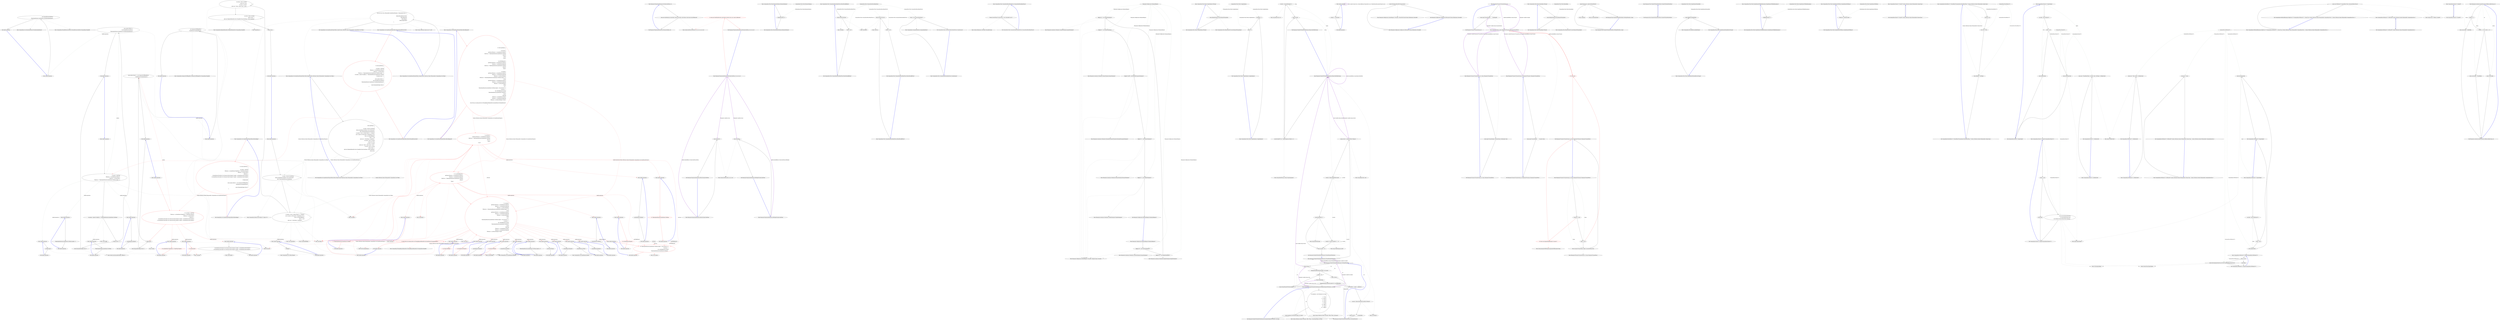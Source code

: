 digraph  {
m1_40 [cluster="CommandLine.Core.OptionSpecification.FromOptionSpecification()", file="AttributesFixture.cs", label="Entry CommandLine.Core.OptionSpecification.FromOptionSpecification()", span="15-15"];
m1_141 [cluster="NameInfo.cstr", file="AttributesFixture.cs", label="Entry NameInfo.cstr", span=""];
m1_4 [cluster="CommandLine.Core.SpecificationPropertyRules.EnforceMutuallyExclusiveSet()", file="AttributesFixture.cs", label="Entry CommandLine.Core.SpecificationPropertyRules.EnforceMutuallyExclusiveSet()", span="24-24"];
m1_8 [cluster="CommandLine.Core.SpecificationPropertyRules.EnforceMutuallyExclusiveSet()", color=red, community=0, file="AttributesFixture.cs", label="24: return specProps =>\r\n            {\r\n                var options = specProps\r\n                        .Where(sp => sp.Specification.IsOption())\r\n                        .Where(sp => sp.Value.IsJust())\r\n                        .Where(sp => ((OptionSpecification)sp.Specification).SetName.Length > 0);\r\n                    var groups = options.GroupBy(g => ((OptionSpecification)g.Specification).SetName);\r\n                    if (groups.Count() > 1)\r\n                    {\r\n                        return options.Select(s =>\r\n                            new MutuallyExclusiveSetError(\r\n                                ((OptionSpecification)s.Specification).FromOptionSpecification()));\r\n                    }\r\n                    return Enumerable.Empty<Error>();\r\n                };", span="26-40"];
m1_9 [cluster="CommandLine.Core.SpecificationPropertyRules.EnforceMutuallyExclusiveSet()", file="AttributesFixture.cs", label="Exit CommandLine.Core.SpecificationPropertyRules.EnforceMutuallyExclusiveSet()", span="24-24"];
m1_137 [cluster="CommandLine.Infrastructure.Maybe<T>.IsJust<T>()", file="AttributesFixture.cs", label="Entry CommandLine.Infrastructure.Maybe<T>.IsJust<T>()", span="149-149"];
m1_6 [cluster="CommandLine.Core.SpecificationPropertyRules.EnforceRange()", file="AttributesFixture.cs", label="Entry CommandLine.Core.SpecificationPropertyRules.EnforceRange()", span="86-86"];
m1_105 [cluster="CommandLine.Core.SpecificationPropertyRules.EnforceRange()", color=red, community=0, file="AttributesFixture.cs", label="24: return specProps =>\r\n                {\r\n                    var options = specProps\r\n                        .Where(sp => sp.Specification.TargetType == TargetType.Sequence)\r\n                        .Where(sp => sp.Value.IsJust())\r\n                        .Where(sp =>\r\n                            (sp.Specification.Min.IsJust() && ((Array)sp.Value.FromJust()).Length < sp.Specification.Min.FromJust())\r\n                            || (sp.Specification.Max.IsJust() && ((Array)sp.Value.FromJust()).Length > sp.Specification.Max.FromJust())\r\n                        );\r\n                    if (options.Any())\r\n                    {\r\n                        return options.Select(s => new SequenceOutOfRangeError(\r\n                            s.Specification.FromSpecification()));\r\n                    }\r\n                    return Enumerable.Empty<Error>();\r\n                };", span="88-103"];
m1_106 [cluster="CommandLine.Core.SpecificationPropertyRules.EnforceRange()", file="AttributesFixture.cs", label="Exit CommandLine.Core.SpecificationPropertyRules.EnforceRange()", span="86-86"];
m1_52 [cluster="CommandLine.MissingRequiredOptionError.MissingRequiredOptionError(CommandLine.NameInfo)", file="AttributesFixture.cs", label="Entry CommandLine.MissingRequiredOptionError.MissingRequiredOptionError(CommandLine.NameInfo)", span="291-291"];
m1_145 [cluster="CommandLine.Core.Token.IsName()", file="AttributesFixture.cs", label="Entry CommandLine.Core.Token.IsName()", span="68-68"];
m1_113 [cluster="Unk.Any", file="AttributesFixture.cs", label="Entry Unk.Any", span=""];
m1_98 [cluster="CommandLine.Core.Specification.IsValue()", file="AttributesFixture.cs", label="Entry CommandLine.Core.Specification.IsValue()", span="15-15"];
m1_17 [cluster="Unk.Where", file="AttributesFixture.cs", label="Entry Unk.Where", span=""];
m1_21 [cluster="System.Linq.Enumerable.Empty<TResult>()", file="AttributesFixture.cs", label="Entry System.Linq.Enumerable.Empty<TResult>()", span="0-0"];
m1_78 [cluster="Unk.IsNothing", file="AttributesFixture.cs", label="Entry Unk.IsNothing", span=""];
m1_53 [cluster="Unk.FromSpecification", file="AttributesFixture.cs", label="Entry Unk.FromSpecification", span=""];
m1_7 [cluster="CommandLine.Core.SpecificationPropertyRules.EnforceSingle(System.Collections.Generic.IEnumerable<CommandLine.Core.Token>)", file="AttributesFixture.cs", label="Entry CommandLine.Core.SpecificationPropertyRules.EnforceSingle(System.Collections.Generic.IEnumerable<CommandLine.Core.Token>)", span="106-106"];
m1_128 [cluster="CommandLine.Core.SpecificationPropertyRules.EnforceSingle(System.Collections.Generic.IEnumerable<CommandLine.Core.Token>)", file="AttributesFixture.cs", label="return specProps =>\r\n                {\r\n                    var specs = from sp in specProps\r\n                                where sp.Specification.IsOption() && sp.Value.IsJust()\r\n                                select (OptionSpecification)sp.Specification;\r\n                    var options = from t in tokens.Where(t => t.IsName())\r\n                                  join o in specs on t.Text equals o.UniqueName() into to\r\n                                  from o in to.DefaultIfEmpty()\r\n                                  where o != null\r\n                                  select new { o.ShortName, o.LongName };\r\n                    var groups = from x in options\r\n                                 group x by x into g\r\n                                 let count = g.Count()\r\n                                 select new { Value = g.Key, Count = count };\r\n                    var errors = from y in groups\r\n                                 where y.Count > 1\r\n                                 select new RepeatedOptionError(new NameInfo(y.Value.ShortName, y.Value.LongName));\r\n                    return errors;\r\n                };", span="108-126"];
m1_129 [cluster="CommandLine.Core.SpecificationPropertyRules.EnforceSingle(System.Collections.Generic.IEnumerable<CommandLine.Core.Token>)", file="AttributesFixture.cs", label="Exit CommandLine.Core.SpecificationPropertyRules.EnforceSingle(System.Collections.Generic.IEnumerable<CommandLine.Core.Token>)", span="106-106"];
m1_94 [cluster="Unk.Contains", file="AttributesFixture.cs", label="Entry Unk.Contains", span=""];
m1_127 [cluster="CommandLine.SequenceOutOfRangeError.SequenceOutOfRangeError(CommandLine.NameInfo)", file="AttributesFixture.cs", label="Entry CommandLine.SequenceOutOfRangeError.SequenceOutOfRangeError(CommandLine.NameInfo)", span="324-324"];
m1_0 [cluster="CommandLine.Core.SpecificationPropertyRules.Lookup(System.Collections.Generic.IEnumerable<CommandLine.Core.Token>)", file="AttributesFixture.cs", label="Entry CommandLine.Core.SpecificationPropertyRules.Lookup(System.Collections.Generic.IEnumerable<CommandLine.Core.Token>)", span="12-12"];
m1_1 [cluster="CommandLine.Core.SpecificationPropertyRules.Lookup(System.Collections.Generic.IEnumerable<CommandLine.Core.Token>)", file="AttributesFixture.cs", label="return new List<Func<IEnumerable<SpecificationProperty>, IEnumerable<Error>>>\r\n                {\r\n                    EnforceMutuallyExclusiveSet(),\r\n                    EnforceRequired(),\r\n                    EnforceRange(),\r\n                    EnforceSingle(tokens)\r\n                };", span="15-21"];
m1_2 [cluster="CommandLine.Core.SpecificationPropertyRules.Lookup(System.Collections.Generic.IEnumerable<CommandLine.Core.Token>)", file="AttributesFixture.cs", label="Exit CommandLine.Core.SpecificationPropertyRules.Lookup(System.Collections.Generic.IEnumerable<CommandLine.Core.Token>)", span="12-12"];
m1_142 [cluster="lambda expression", file="AttributesFixture.cs", label="Entry lambda expression", span="113-113"];
m1_11 [cluster="lambda expression", file="AttributesFixture.cs", label="var options = specProps\r\n                        .Where(sp => sp.Specification.IsOption())\r\n                        .Where(sp => sp.Value.IsJust())\r\n                        .Where(sp => ((OptionSpecification)sp.Specification).SetName.Length > 0)", span="28-31"];
m1_10 [cluster="lambda expression", file="AttributesFixture.cs", label="Entry lambda expression", span="26-40"];
m1_12 [cluster="lambda expression", file="AttributesFixture.cs", label="var groups = options.GroupBy(g => ((OptionSpecification)g.Specification).SetName)", span="32-32"];
m1_22 [cluster="lambda expression", file="AttributesFixture.cs", label="Entry lambda expression", span="29-29"];
m1_26 [cluster="lambda expression", file="AttributesFixture.cs", label="Entry lambda expression", span="30-30"];
m1_30 [cluster="lambda expression", file="AttributesFixture.cs", label="Entry lambda expression", span="31-31"];
m1_14 [cluster="lambda expression", file="AttributesFixture.cs", label="return options.Select(s =>\r\n                            new MutuallyExclusiveSetError(\r\n                                ((OptionSpecification)s.Specification).FromOptionSpecification()));", span="35-37"];
m1_13 [cluster="lambda expression", file="AttributesFixture.cs", label="groups.Count() > 1", span="33-33"];
m1_33 [cluster="lambda expression", file="AttributesFixture.cs", label="Entry lambda expression", span="32-32"];
m1_15 [cluster="lambda expression", file="AttributesFixture.cs", label="return Enumerable.Empty<Error>();", span="39-39"];
m1_16 [cluster="lambda expression", file="AttributesFixture.cs", label="Exit lambda expression", span="26-40"];
m1_36 [cluster="lambda expression", file="AttributesFixture.cs", label="Entry lambda expression", span="35-37"];
m1_23 [cluster="lambda expression", file="AttributesFixture.cs", label="sp.Specification.IsOption()", span="29-29"];
m1_24 [cluster="lambda expression", file="AttributesFixture.cs", label="Exit lambda expression", span="29-29"];
m1_27 [cluster="lambda expression", file="AttributesFixture.cs", label="sp.Value.IsJust()", span="30-30"];
m1_28 [cluster="lambda expression", file="AttributesFixture.cs", label="Exit lambda expression", span="30-30"];
m1_31 [cluster="lambda expression", file="AttributesFixture.cs", label="((OptionSpecification)sp.Specification).SetName.Length > 0", span="31-31"];
m1_32 [cluster="lambda expression", file="AttributesFixture.cs", label="Exit lambda expression", span="31-31"];
m1_34 [cluster="lambda expression", file="AttributesFixture.cs", label="((OptionSpecification)g.Specification).SetName", span="32-32"];
m1_35 [cluster="lambda expression", file="AttributesFixture.cs", label="Exit lambda expression", span="32-32"];
m1_37 [cluster="lambda expression", file="AttributesFixture.cs", label="new MutuallyExclusiveSetError(\r\n                                ((OptionSpecification)s.Specification).FromOptionSpecification())", span="36-37"];
m1_38 [cluster="lambda expression", file="AttributesFixture.cs", label="Exit lambda expression", span="35-37"];
m1_44 [cluster="lambda expression", color=red, community=0, file="AttributesFixture.cs", label="7: var setCount =\r\n                    specProps.Where(sp => sp.Specification.IsOption())\r\n                        .Select(sp => ((OptionSpecification)sp.Specification).SetName)\r\n                        .Distinct()\r\n                        .ToList()\r\n                        .Count()", span="47-52"];
m1_45 [cluster="lambda expression", color=red, community=0, file="AttributesFixture.cs", label="15: var setWithRequired =\r\n                    specProps.Where(sp => sp.Specification.IsOption())\r\n                        .Where(sp => sp.Specification.Required)\r\n                        .Select(sp => ((OptionSpecification)sp.Specification).SetName)\r\n                        .Distinct()\r\n                        .ToList()", span="54-59"];
m1_46 [cluster="lambda expression", color=red, community=0, file="AttributesFixture.cs", label="5: var missing =\r\n                    specProps.Where(sp => sp.Specification.IsOption())\r\n                        .Where(sp => sp.Specification.Required)\r\n                        .Where(sp => sp.Value.IsNothing())\r\n                        .Where(sp => ((OptionSpecification)sp.Specification).SetName.Length == 0)\r\n                        .Concat(\r\n                            specProps.Where(sp => sp.Specification.IsOption())\r\n                                .Where(sp => sp.Specification.Required)\r\n                                .Where(sp => sp.Value.IsNothing())\r\n                                .Where(\r\n                                    sp =>\r\n                                        ((OptionSpecification)sp.Specification).SetName.Length > 0 && setCount == 1\r\n                                        || (setCount > 1\r\n                                            && !setWithRequired.Contains(\r\n                                                ((OptionSpecification)sp.Specification).SetName))))\r\n                        .Concat(\r\n                            specProps\r\n                                .Where(sp => sp.Specification.IsValue())\r\n                                .Where(sp => sp.Specification.Required)\r\n                                .Where(sp => sp.Value.IsNothing())).ToList()", span="61-80"];
m1_43 [cluster="lambda expression", file="AttributesFixture.cs", label="Entry lambda expression", span="45-83"];
m1_54 [cluster="lambda expression", file="AttributesFixture.cs", label="Entry lambda expression", span="48-48"];
m1_57 [cluster="lambda expression", file="AttributesFixture.cs", label="Entry lambda expression", span="49-49"];
m1_92 [cluster="lambda expression", color=red, community=0, file="AttributesFixture.cs", label="23: ((OptionSpecification)sp.Specification).SetName.Length > 0 && setCount == 1\r\n                                        || (setCount > 1\r\n                                            && !setWithRequired.Contains(\r\n                                                ((OptionSpecification)sp.Specification).SetName))", span="72-75"];
m1_60 [cluster="lambda expression", file="AttributesFixture.cs", label="Entry lambda expression", span="55-55"];
m1_63 [cluster="lambda expression", file="AttributesFixture.cs", label="Entry lambda expression", span="56-56"];
m1_66 [cluster="lambda expression", file="AttributesFixture.cs", label="Entry lambda expression", span="57-57"];
m1_47 [cluster="lambda expression", color=red, community=0, file="AttributesFixture.cs", label="6: return from sp in missing select new MissingRequiredOptionError(sp.Specification.FromSpecification());", span="82-82"];
m1_69 [cluster="lambda expression", file="AttributesFixture.cs", label="Entry lambda expression", span="62-62"];
m1_72 [cluster="lambda expression", file="AttributesFixture.cs", label="Entry lambda expression", span="63-63"];
m1_75 [cluster="lambda expression", file="AttributesFixture.cs", label="Entry lambda expression", span="64-64"];
m1_79 [cluster="lambda expression", file="AttributesFixture.cs", label="Entry lambda expression", span="65-65"];
m1_82 [cluster="lambda expression", file="AttributesFixture.cs", label="Entry lambda expression", span="67-67"];
m1_85 [cluster="lambda expression", file="AttributesFixture.cs", label="Entry lambda expression", span="68-68"];
m1_88 [cluster="lambda expression", file="AttributesFixture.cs", label="Entry lambda expression", span="69-69"];
m1_91 [cluster="lambda expression", file="AttributesFixture.cs", label="Entry lambda expression", span="71-75"];
m1_95 [cluster="lambda expression", file="AttributesFixture.cs", label="Entry lambda expression", span="78-78"];
m1_99 [cluster="lambda expression", file="AttributesFixture.cs", label="Entry lambda expression", span="79-79"];
m1_102 [cluster="lambda expression", file="AttributesFixture.cs", label="Entry lambda expression", span="80-80"];
m1_48 [cluster="lambda expression", file="AttributesFixture.cs", label="Exit lambda expression", span="45-83"];
m1_55 [cluster="lambda expression", file="AttributesFixture.cs", label="sp.Specification.IsOption()", span="48-48"];
m1_56 [cluster="lambda expression", file="AttributesFixture.cs", label="Exit lambda expression", span="48-48"];
m1_58 [cluster="lambda expression", color=red, community=0, file="AttributesFixture.cs", label="15: ((OptionSpecification)sp.Specification).SetName", span="49-49"];
m1_59 [cluster="lambda expression", file="AttributesFixture.cs", label="Exit lambda expression", span="49-49"];
m1_61 [cluster="lambda expression", file="AttributesFixture.cs", label="sp.Specification.IsOption()", span="55-55"];
m1_62 [cluster="lambda expression", file="AttributesFixture.cs", label="Exit lambda expression", span="55-55"];
m1_64 [cluster="lambda expression", color=red, community=0, file="AttributesFixture.cs", label="32: sp.Specification.Required", span="56-56"];
m1_65 [cluster="lambda expression", file="AttributesFixture.cs", label="Exit lambda expression", span="56-56"];
m1_67 [cluster="lambda expression", color=red, community=0, file="AttributesFixture.cs", label="11: ((OptionSpecification)sp.Specification).SetName", span="57-57"];
m1_68 [cluster="lambda expression", file="AttributesFixture.cs", label="Exit lambda expression", span="57-57"];
m1_70 [cluster="lambda expression", file="AttributesFixture.cs", label="sp.Specification.IsOption()", span="62-62"];
m1_71 [cluster="lambda expression", file="AttributesFixture.cs", label="Exit lambda expression", span="62-62"];
m1_73 [cluster="lambda expression", color=red, community=0, file="AttributesFixture.cs", label="5: sp.Specification.Required", span="63-63"];
m1_74 [cluster="lambda expression", file="AttributesFixture.cs", label="Exit lambda expression", span="63-63"];
m1_76 [cluster="lambda expression", color=red, community=0, file="AttributesFixture.cs", label="6: sp.Value.IsNothing()", span="64-64"];
m1_77 [cluster="lambda expression", file="AttributesFixture.cs", label="Exit lambda expression", span="64-64"];
m1_80 [cluster="lambda expression", file="AttributesFixture.cs", label="((OptionSpecification)sp.Specification).SetName.Length == 0", span="65-65"];
m1_81 [cluster="lambda expression", file="AttributesFixture.cs", label="Exit lambda expression", span="65-65"];
m1_83 [cluster="lambda expression", file="AttributesFixture.cs", label="sp.Specification.IsOption()", span="67-67"];
m1_84 [cluster="lambda expression", file="AttributesFixture.cs", label="Exit lambda expression", span="67-67"];
m1_86 [cluster="lambda expression", file="AttributesFixture.cs", label="sp.Specification.Required", span="68-68"];
m1_87 [cluster="lambda expression", file="AttributesFixture.cs", label="Exit lambda expression", span="68-68"];
m1_89 [cluster="lambda expression", file="AttributesFixture.cs", label="sp.Value.IsNothing()", span="69-69"];
m1_90 [cluster="lambda expression", file="AttributesFixture.cs", label="Exit lambda expression", span="69-69"];
m1_93 [cluster="lambda expression", file="AttributesFixture.cs", label="Exit lambda expression", span="71-75"];
m1_96 [cluster="lambda expression", file="AttributesFixture.cs", label="sp.Specification.IsValue()", span="78-78"];
m1_97 [cluster="lambda expression", file="AttributesFixture.cs", label="Exit lambda expression", span="78-78"];
m1_100 [cluster="lambda expression", file="AttributesFixture.cs", label="sp.Specification.Required", span="79-79"];
m1_101 [cluster="lambda expression", file="AttributesFixture.cs", label="Exit lambda expression", span="79-79"];
m1_103 [cluster="lambda expression", color=red, community=0, file="AttributesFixture.cs", label="6: sp.Value.IsNothing()", span="80-80"];
m1_104 [cluster="lambda expression", file="AttributesFixture.cs", label="Exit lambda expression", span="80-80"];
m1_108 [cluster="lambda expression", color=red, community=0, file="AttributesFixture.cs", label="10: var options = specProps\r\n                        .Where(sp => sp.Specification.TargetType == TargetType.Sequence)\r\n                        .Where(sp => sp.Value.IsJust())\r\n                        .Where(sp =>\r\n                            (sp.Specification.Min.IsJust() && ((Array)sp.Value.FromJust()).Length < sp.Specification.Min.FromJust())\r\n                            || (sp.Specification.Max.IsJust() && ((Array)sp.Value.FromJust()).Length > sp.Specification.Max.FromJust())\r\n                        )", span="90-96"];
m1_107 [cluster="lambda expression", file="AttributesFixture.cs", label="Entry lambda expression", span="88-103"];
m1_109 [cluster="lambda expression", file="AttributesFixture.cs", label="options.Any()", span="97-97"];
m1_114 [cluster="lambda expression", file="AttributesFixture.cs", label="Entry lambda expression", span="91-91"];
m1_117 [cluster="lambda expression", file="AttributesFixture.cs", label="Entry lambda expression", span="92-92"];
m1_120 [cluster="lambda expression", file="AttributesFixture.cs", label="Entry lambda expression", span="93-95"];
m1_110 [cluster="lambda expression", file="AttributesFixture.cs", label="return options.Select(s => new SequenceOutOfRangeError(\r\n                            s.Specification.FromSpecification()));", span="99-100"];
m1_111 [cluster="lambda expression", file="AttributesFixture.cs", label="return Enumerable.Empty<Error>();", span="102-102"];
m1_112 [cluster="lambda expression", file="AttributesFixture.cs", label="Exit lambda expression", span="88-103"];
m1_124 [cluster="lambda expression", file="AttributesFixture.cs", label="Entry lambda expression", span="99-100"];
m1_115 [cluster="lambda expression", color=red, community=0, file="AttributesFixture.cs", label="19: sp.Specification.TargetType == TargetType.Sequence", span="91-91"];
m1_116 [cluster="lambda expression", file="AttributesFixture.cs", label="Exit lambda expression", span="91-91"];
m1_118 [cluster="lambda expression", color=red, community=0, file="AttributesFixture.cs", label="9: sp.Value.IsJust()", span="92-92"];
m1_119 [cluster="lambda expression", file="AttributesFixture.cs", label="Exit lambda expression", span="92-92"];
m1_121 [cluster="lambda expression", file="AttributesFixture.cs", label="(sp.Specification.Min.IsJust() && ((Array)sp.Value.FromJust()).Length < sp.Specification.Min.FromJust())\r\n                            || (sp.Specification.Max.IsJust() && ((Array)sp.Value.FromJust()).Length > sp.Specification.Max.FromJust())", span="94-95"];
m1_122 [cluster="lambda expression", file="AttributesFixture.cs", label="Exit lambda expression", span="93-95"];
m1_125 [cluster="lambda expression", file="AttributesFixture.cs", label="new SequenceOutOfRangeError(\r\n                            s.Specification.FromSpecification())", span="99-100"];
m1_126 [cluster="lambda expression", file="AttributesFixture.cs", label="Exit lambda expression", span="99-100"];
m1_132 [cluster="lambda expression", file="AttributesFixture.cs", label="var options = from t in tokens.Where(t => t.IsName())\r\n                                  join o in specs on t.Text equals o.UniqueName() into to\r\n                                  from o in to.DefaultIfEmpty()\r\n                                  where o != null\r\n                                  select new { o.ShortName, o.LongName }", span="113-117"];
m1_131 [cluster="lambda expression", file="AttributesFixture.cs", label="var specs = from sp in specProps\r\n                                where sp.Specification.IsOption() && sp.Value.IsJust()\r\n                                select (OptionSpecification)sp.Specification", span="110-112"];
m1_130 [cluster="lambda expression", file="AttributesFixture.cs", label="Entry lambda expression", span="108-126"];
m1_133 [cluster="lambda expression", file="AttributesFixture.cs", label="var groups = from x in options\r\n                                 group x by x into g\r\n                                 let count = g.Count()\r\n                                 select new { Value = g.Key, Count = count }", span="118-121"];
m1_134 [cluster="lambda expression", file="AttributesFixture.cs", label="var errors = from y in groups\r\n                                 where y.Count > 1\r\n                                 select new RepeatedOptionError(new NameInfo(y.Value.ShortName, y.Value.LongName))", span="122-124"];
m1_135 [cluster="lambda expression", file="AttributesFixture.cs", label="return errors;", span="125-125"];
m1_136 [cluster="lambda expression", file="AttributesFixture.cs", label="Exit lambda expression", span="108-126"];
m1_143 [cluster="lambda expression", file="AttributesFixture.cs", label="t.IsName()", span="113-113"];
m1_144 [cluster="lambda expression", file="AttributesFixture.cs", label="Exit lambda expression", span="113-113"];
m1_140 [cluster="CommandLine.RepeatedOptionError.RepeatedOptionError(CommandLine.NameInfo)", file="AttributesFixture.cs", label="Entry CommandLine.RepeatedOptionError.RepeatedOptionError(CommandLine.NameInfo)", span="335-335"];
m1_51 [cluster="Unk.Concat", file="AttributesFixture.cs", label="Entry Unk.Concat", span=""];
m1_5 [cluster="CommandLine.Core.SpecificationPropertyRules.EnforceRequired()", file="AttributesFixture.cs", label="Entry CommandLine.Core.SpecificationPropertyRules.EnforceRequired()", span="43-43"];
m1_41 [cluster="CommandLine.Core.SpecificationPropertyRules.EnforceRequired()", color=red, community=0, file="AttributesFixture.cs", label="10: return specProps =>\r\n            {\r\n                var setCount =\r\n                    specProps.Where(sp => sp.Specification.IsOption())\r\n                        .Select(sp => ((OptionSpecification)sp.Specification).SetName)\r\n                        .Distinct()\r\n                        .ToList()\r\n                        .Count();\r\n\r\n                var setWithRequired =\r\n                    specProps.Where(sp => sp.Specification.IsOption())\r\n                        .Where(sp => sp.Specification.Required)\r\n                        .Select(sp => ((OptionSpecification)sp.Specification).SetName)\r\n                        .Distinct()\r\n                        .ToList();\r\n\r\n                var missing =\r\n                    specProps.Where(sp => sp.Specification.IsOption())\r\n                        .Where(sp => sp.Specification.Required)\r\n                        .Where(sp => sp.Value.IsNothing())\r\n                        .Where(sp => ((OptionSpecification)sp.Specification).SetName.Length == 0)\r\n                        .Concat(\r\n                            specProps.Where(sp => sp.Specification.IsOption())\r\n                                .Where(sp => sp.Specification.Required)\r\n                                .Where(sp => sp.Value.IsNothing())\r\n                                .Where(\r\n                                    sp =>\r\n                                        ((OptionSpecification)sp.Specification).SetName.Length > 0 && setCount == 1\r\n                                        || (setCount > 1\r\n                                            && !setWithRequired.Contains(\r\n                                                ((OptionSpecification)sp.Specification).SetName))))\r\n                        .Concat(\r\n                            specProps\r\n                                .Where(sp => sp.Specification.IsValue())\r\n                                .Where(sp => sp.Specification.Required)\r\n                                .Where(sp => sp.Value.IsNothing())).ToList();\r\n\r\n                return from sp in missing select new MissingRequiredOptionError(sp.Specification.FromSpecification());\r\n            };", span="45-83"];
m1_42 [cluster="CommandLine.Core.SpecificationPropertyRules.EnforceRequired()", file="AttributesFixture.cs", label="Exit CommandLine.Core.SpecificationPropertyRules.EnforceRequired()", span="43-43"];
m1_20 [cluster="Unk.Select", file="AttributesFixture.cs", label="Entry Unk.Select", span=""];
m1_29 [cluster="Unk.IsJust", file="AttributesFixture.cs", label="Entry Unk.IsJust", span=""];
m1_138 [cluster="Unk.UniqueName", file="AttributesFixture.cs", label="Entry Unk.UniqueName", span=""];
m1_50 [cluster="Unk.ToList", file="AttributesFixture.cs", label="Entry Unk.ToList", span=""];
m1_39 [cluster="CommandLine.MutuallyExclusiveSetError.MutuallyExclusiveSetError(CommandLine.NameInfo)", file="AttributesFixture.cs", label="Entry CommandLine.MutuallyExclusiveSetError.MutuallyExclusiveSetError(CommandLine.NameInfo)", span="302-302"];
m1_139 [cluster="Unk.DefaultIfEmpty", file="AttributesFixture.cs", label="Entry Unk.DefaultIfEmpty", span=""];
m1_25 [cluster="CommandLine.Core.Specification.IsOption()", file="AttributesFixture.cs", label="Entry CommandLine.Core.Specification.IsOption()", span="10-10"];
m1_123 [cluster="Unk.FromJust", file="AttributesFixture.cs", label="Entry Unk.FromJust", span=""];
m1_3 [cluster="System.Collections.Generic.List<T>.List()", file="AttributesFixture.cs", label="Entry System.Collections.Generic.List<T>.List()", span="0-0"];
m1_49 [cluster="Unk.Distinct", file="AttributesFixture.cs", label="Entry Unk.Distinct", span=""];
m1_18 [cluster="Unk.GroupBy", file="AttributesFixture.cs", label="Entry Unk.GroupBy", span=""];
m1_19 [cluster="Unk.Count", file="AttributesFixture.cs", label="Entry Unk.Count", span=""];
m1_146 [file="AttributesFixture.cs", label=setCount, span=""];
m1_147 [file="AttributesFixture.cs", label=setWithRequired, span=""];
m1_148 [file="AttributesFixture.cs", label="System.Collections.Generic.IEnumerable<CommandLine.Core.Token>", span=""];
m2_11 [cluster="Humanizer.PrepositionsExtensions.In(System.DateTime, int)", file="BaseFixture.cs", label="Entry Humanizer.PrepositionsExtensions.In(System.DateTime, int)", span="36-36"];
m2_12 [cluster="Humanizer.PrepositionsExtensions.In(System.DateTime, int)", file="BaseFixture.cs", label="return new DateTime(year, date.Month, date.Day, date.Hour, date.Minute, date.Second, date.Millisecond);", span="38-38"];
m2_13 [cluster="Humanizer.PrepositionsExtensions.In(System.DateTime, int)", file="BaseFixture.cs", label="Exit Humanizer.PrepositionsExtensions.In(System.DateTime, int)", span="36-36"];
m2_7 [cluster="System.DateTime.At(int, int, int, int)", file="BaseFixture.cs", label="Entry System.DateTime.At(int, int, int, int)", span="5-5"];
m2_8 [cluster="Humanizer.PrepositionsExtensions.AtNoon(System.DateTime)", file="BaseFixture.cs", label="Entry Humanizer.PrepositionsExtensions.AtNoon(System.DateTime)", span="25-25"];
m2_9 [cluster="Humanizer.PrepositionsExtensions.AtNoon(System.DateTime)", file="BaseFixture.cs", label="return date.At(12);", span="27-27"];
m2_10 [cluster="Humanizer.PrepositionsExtensions.AtNoon(System.DateTime)", file="BaseFixture.cs", label="Exit Humanizer.PrepositionsExtensions.AtNoon(System.DateTime)", span="25-25"];
m2_3 [cluster="System.DateTime.DateTime(int, int, int, int, int, int, int)", file="BaseFixture.cs", label="Entry System.DateTime.DateTime(int, int, int, int, int, int, int)", span="0-0"];
m2_0 [cluster="Humanizer.PrepositionsExtensions.At(System.DateTime, int, int, int, int)", file="BaseFixture.cs", label="Entry Humanizer.PrepositionsExtensions.At(System.DateTime, int, int, int, int)", span="5-5"];
m2_1 [cluster="Humanizer.PrepositionsExtensions.At(System.DateTime, int, int, int, int)", color=red, community=0, file="BaseFixture.cs", label="14: return new DateTime(date.Year, date.Month, date.Day, hour, min, second, millisecond);", span="7-7"];
m2_2 [cluster="Humanizer.PrepositionsExtensions.At(System.DateTime, int, int, int, int)", file="BaseFixture.cs", label="Exit Humanizer.PrepositionsExtensions.At(System.DateTime, int, int, int, int)", span="5-5"];
m2_4 [cluster="Humanizer.PrepositionsExtensions.AtMidnight(System.DateTime)", file="BaseFixture.cs", label="Entry Humanizer.PrepositionsExtensions.AtMidnight(System.DateTime)", span="15-15"];
m2_5 [cluster="Humanizer.PrepositionsExtensions.AtMidnight(System.DateTime)", file="BaseFixture.cs", label="return date.At(0);", span="17-17"];
m2_6 [cluster="Humanizer.PrepositionsExtensions.AtMidnight(System.DateTime)", file="BaseFixture.cs", label="Exit Humanizer.PrepositionsExtensions.AtMidnight(System.DateTime)", span="15-15"];
m3_0 [cluster="CommandLine.Tests.Mocks.BooleanSetOptions.BooleanSetOptions()", file="BooleanSetOptions.cs", label="Entry CommandLine.Tests.Mocks.BooleanSetOptions.BooleanSetOptions()", span="35-35"];
m3_1 [cluster="CommandLine.Tests.Mocks.BooleanSetOptions.BooleanSetOptions()", file="BooleanSetOptions.cs", label="NonBooleanValue = 0", span="37-37"];
m3_2 [cluster="CommandLine.Tests.Mocks.BooleanSetOptions.BooleanSetOptions()", file="BooleanSetOptions.cs", label="Exit CommandLine.Tests.Mocks.BooleanSetOptions.BooleanSetOptions()", span="35-35"];
m3_3 [file="BooleanSetOptions.cs", label="CommandLine.Tests.Mocks.BooleanSetOptions", span=""];
m5_14 [cluster="CommandLine.Tests.CommandLineParserBaseFixture.ResultShouldBeFalse()", file="CommandLineParserBaseFixture.cs", label="Entry CommandLine.Tests.CommandLineParserBaseFixture.ResultShouldBeFalse()", span="64-64"];
m5_15 [cluster="CommandLine.Tests.CommandLineParserBaseFixture.ResultShouldBeFalse()", file="CommandLineParserBaseFixture.cs", label="Result.Should().Be.False()", span="66-66"];
m5_16 [cluster="CommandLine.Tests.CommandLineParserBaseFixture.ResultShouldBeFalse()", file="CommandLineParserBaseFixture.cs", label="Result = null", span="67-67"];
m5_17 [cluster="CommandLine.Tests.CommandLineParserBaseFixture.ResultShouldBeFalse()", file="CommandLineParserBaseFixture.cs", label="Exit CommandLine.Tests.CommandLineParserBaseFixture.ResultShouldBeFalse()", span="64-64"];
m5_18 [cluster="Unk.False", file="CommandLineParserBaseFixture.cs", label="Entry Unk.False", span=""];
m5_4 [cluster="CommandLine.Tests.CommandLineParserBaseFixture.CreateInstance()", file="CommandLineParserBaseFixture.cs", label="Entry CommandLine.Tests.CommandLineParserBaseFixture.CreateInstance()", span="53-53"];
m5_5 [cluster="CommandLine.Tests.CommandLineParserBaseFixture.CreateInstance()", file="CommandLineParserBaseFixture.cs", label="Parser = new CommandLineParser()", span="55-55"];
m5_6 [cluster="CommandLine.Tests.CommandLineParserBaseFixture.CreateInstance()", file="CommandLineParserBaseFixture.cs", label="Exit CommandLine.Tests.CommandLineParserBaseFixture.CreateInstance()", span="53-53"];
m5_0 [cluster="CommandLine.Tests.CommandLineParserBaseFixture.CommandLineParserBaseFixture()", file="CommandLineParserBaseFixture.cs", label="Entry CommandLine.Tests.CommandLineParserBaseFixture.CommandLineParserBaseFixture()", span="41-41"];
m5_1 [cluster="CommandLine.Tests.CommandLineParserBaseFixture.CommandLineParserBaseFixture()", file="CommandLineParserBaseFixture.cs", label="Thread.CurrentThread.CurrentCulture = new CultureInfo(''en-US'')", span="47-47"];
m5_2 [cluster="CommandLine.Tests.CommandLineParserBaseFixture.CommandLineParserBaseFixture()", file="CommandLineParserBaseFixture.cs", label="Exit CommandLine.Tests.CommandLineParserBaseFixture.CommandLineParserBaseFixture()", span="41-41"];
m5_7 [cluster="CommandLine.CommandLineParser.CommandLineParser()", file="CommandLineParserBaseFixture.cs", label="Entry CommandLine.CommandLineParser.CommandLineParser()", span="1681-1681"];
m5_13 [cluster="Unk.True", file="CommandLineParserBaseFixture.cs", label="Entry Unk.True", span=""];
m5_3 [cluster="System.Globalization.CultureInfo.CultureInfo(string)", file="CommandLineParserBaseFixture.cs", label="Entry System.Globalization.CultureInfo.CultureInfo(string)", span="0-0"];
m5_12 [cluster="Unk.Should", file="CommandLineParserBaseFixture.cs", label="Entry Unk.Should", span=""];
m5_8 [cluster="CommandLine.Tests.CommandLineParserBaseFixture.ResultShouldBeTrue()", file="CommandLineParserBaseFixture.cs", label="Entry CommandLine.Tests.CommandLineParserBaseFixture.ResultShouldBeTrue()", span="58-58"];
m5_9 [cluster="CommandLine.Tests.CommandLineParserBaseFixture.ResultShouldBeTrue()", file="CommandLineParserBaseFixture.cs", label="Result.Should().Be.True()", span="60-60"];
m5_10 [cluster="CommandLine.Tests.CommandLineParserBaseFixture.ResultShouldBeTrue()", file="CommandLineParserBaseFixture.cs", label="Result = null", span="61-61"];
m5_11 [cluster="CommandLine.Tests.CommandLineParserBaseFixture.ResultShouldBeTrue()", file="CommandLineParserBaseFixture.cs", label="Exit CommandLine.Tests.CommandLineParserBaseFixture.ResultShouldBeTrue()", span="58-58"];
m5_19 [file="CommandLineParserBaseFixture.cs", label="CommandLine.Tests.CommandLineParserBaseFixture", span=""];
m6_12 [cluster="Humanizer.Localisation.Ordinalizers.SpanishOrdinalizer.SpanishOrdinalizer()", file="CommandLineParserFixture.cs", label="Entry Humanizer.Localisation.Ordinalizers.SpanishOrdinalizer.SpanishOrdinalizer()", span="2-2"];
m6_16 [cluster="Humanizer.Localisation.Ordinalizers.TurkishOrdinalizer.TurkishOrdinalizer()", file="CommandLineParserFixture.cs", label="Entry Humanizer.Localisation.Ordinalizers.TurkishOrdinalizer.TurkishOrdinalizer()", span="7-7"];
m6_11 [cluster="Humanizer.Localisation.Ordinalizers.EnglishOrdinalizer.EnglishOrdinalizer()", file="CommandLineParserFixture.cs", label="Entry Humanizer.Localisation.Ordinalizers.EnglishOrdinalizer.EnglishOrdinalizer()", span="2-2"];
m6_10 [cluster="Humanizer.Configuration.LocaliserRegistry<TLocaliser>.Register(string, TLocaliser)", file="CommandLineParserFixture.cs", label="Entry Humanizer.Configuration.LocaliserRegistry<TLocaliser>.Register(string, TLocaliser)", span="54-54"];
m6_13 [cluster="Humanizer.Localisation.Ordinalizers.ItalianOrdinalizer.ItalianOrdinalizer()", file="CommandLineParserFixture.cs", label="Entry Humanizer.Localisation.Ordinalizers.ItalianOrdinalizer.ItalianOrdinalizer()", span="2-2"];
m6_9 [cluster="Humanizer.Localisation.Ordinalizers.GermanOrdinalizer.GermanOrdinalizer()", file="CommandLineParserFixture.cs", label="Entry Humanizer.Localisation.Ordinalizers.GermanOrdinalizer.GermanOrdinalizer()", span="2-2"];
m6_15 [cluster="Humanizer.Localisation.Ordinalizers.RussianOrdinalizer.RussianOrdinalizer()", file="CommandLineParserFixture.cs", label="Entry Humanizer.Localisation.Ordinalizers.RussianOrdinalizer.RussianOrdinalizer()", span="2-2"];
m6_0 [cluster="Humanizer.Configuration.OrdinalizerRegistry.OrdinalizerRegistry()", file="CommandLineParserFixture.cs", label="Entry Humanizer.Configuration.OrdinalizerRegistry.OrdinalizerRegistry()", span="6-6"];
m6_1 [cluster="Humanizer.Configuration.OrdinalizerRegistry.OrdinalizerRegistry()", file="CommandLineParserFixture.cs", label="Register(''de'', new GermanOrdinalizer())", span="8-8"];
m6_2 [cluster="Humanizer.Configuration.OrdinalizerRegistry.OrdinalizerRegistry()", file="CommandLineParserFixture.cs", label="Register(''en'', new EnglishOrdinalizer())", span="9-9"];
m6_3 [cluster="Humanizer.Configuration.OrdinalizerRegistry.OrdinalizerRegistry()", file="CommandLineParserFixture.cs", label="Register(''es'', new SpanishOrdinalizer())", span="10-10"];
m6_4 [cluster="Humanizer.Configuration.OrdinalizerRegistry.OrdinalizerRegistry()", file="CommandLineParserFixture.cs", label="Register(''it'', new ItalianOrdinalizer())", span="11-11"];
m6_5 [cluster="Humanizer.Configuration.OrdinalizerRegistry.OrdinalizerRegistry()", file="CommandLineParserFixture.cs", label="Register(''pt-BR'', new BrazilianPortugueseOrdinalizer())", span="12-12"];
m6_6 [cluster="Humanizer.Configuration.OrdinalizerRegistry.OrdinalizerRegistry()", file="CommandLineParserFixture.cs", label="Register(''ru'', new RussianOrdinalizer())", span="13-13"];
m6_7 [cluster="Humanizer.Configuration.OrdinalizerRegistry.OrdinalizerRegistry()", file="CommandLineParserFixture.cs", label="Register(''tr'', new TurkishOrdinalizer())", span="14-14"];
m6_8 [cluster="Humanizer.Configuration.OrdinalizerRegistry.OrdinalizerRegistry()", file="CommandLineParserFixture.cs", label="Exit Humanizer.Configuration.OrdinalizerRegistry.OrdinalizerRegistry()", span="6-6"];
m6_14 [cluster="Humanizer.Localisation.Ordinalizers.BrazilianPortugueseOrdinalizer.BrazilianPortugueseOrdinalizer()", file="CommandLineParserFixture.cs", label="Entry Humanizer.Localisation.Ordinalizers.BrazilianPortugueseOrdinalizer.BrazilianPortugueseOrdinalizer()", span="2-2"];
m6_17 [file="CommandLineParserFixture.cs", label="Humanizer.Configuration.OrdinalizerRegistry", span=""];
m10_4 [cluster="CommandLine.Tests.Mocks.ComplexOptions.ToString()", file="ComplexOptions.cs", label="Entry CommandLine.Tests.Mocks.ComplexOptions.ToString()", span="53-53"];
m10_5 [cluster="CommandLine.Tests.Mocks.ComplexOptions.ToString()", file="ComplexOptions.cs", label="return DebugStringUtil.ConvertOptionsToString(this);", span="55-55"];
m10_6 [cluster="CommandLine.Tests.Mocks.ComplexOptions.ToString()", file="ComplexOptions.cs", label="Exit CommandLine.Tests.Mocks.ComplexOptions.ToString()", span="53-53"];
m10_0 [cluster="CommandLine.Tests.Mocks.ComplexOptions.ComplexOptions()", file="ComplexOptions.cs", label="Entry CommandLine.Tests.Mocks.ComplexOptions.ComplexOptions()", span="35-35"];
m10_1 [cluster="CommandLine.Tests.Mocks.ComplexOptions.ComplexOptions()", file="ComplexOptions.cs", label="StartOffset = 0", span="37-37"];
m10_2 [cluster="CommandLine.Tests.Mocks.ComplexOptions.ComplexOptions()", file="ComplexOptions.cs", label="Bytes = 0", span="38-38"];
m10_3 [cluster="CommandLine.Tests.Mocks.ComplexOptions.ComplexOptions()", file="ComplexOptions.cs", label="Exit CommandLine.Tests.Mocks.ComplexOptions.ComplexOptions()", span="35-35"];
m10_7 [cluster="CommandLine.Tests.DebugStringUtil.ConvertOptionsToString(object)", file="ComplexOptions.cs", label="Entry CommandLine.Tests.DebugStringUtil.ConvertOptionsToString(object)", span="39-39"];
m10_8 [file="ComplexOptions.cs", label="CommandLine.Tests.Mocks.ComplexOptions", span=""];
m13_30 [cluster="string.Remove(int, int)", file="HeadingInfoFixture.cs", label="Entry string.Remove(int, int)", span="0-0"];
m13_22 [cluster="string.Replace(char, char)", file="HeadingInfoFixture.cs", label="Entry string.Replace(char, char)", span="0-0"];
m13_13 [cluster="int.ToWords()", file="HeadingInfoFixture.cs", label="Entry int.ToWords()", span="16-16"];
m13_23 [cluster="string.EndsWith(string)", file="HeadingInfoFixture.cs", label="Entry string.EndsWith(string)", span="0-0"];
m13_35 [cluster="System.Collections.Generic.Dictionary<TKey, TValue>.TryGetValue(TKey, out TValue)", file="HeadingInfoFixture.cs", label="Entry System.Collections.Generic.Dictionary<TKey, TValue>.TryGetValue(TKey, out TValue)", span="0-0"];
m13_15 [cluster="Humanizer.NumberToOrdinalWordsExtension.NormalNumberToWords(int)", file="HeadingInfoFixture.cs", label="Entry Humanizer.NumberToOrdinalWordsExtension.NormalNumberToWords(int)", span="37-37"];
m13_16 [cluster="Humanizer.NumberToOrdinalWordsExtension.NormalNumberToWords(int)", file="HeadingInfoFixture.cs", label="string towords = number.ToWords().Replace('-', ' ')", span="39-39"];
m13_17 [cluster="Humanizer.NumberToOrdinalWordsExtension.NormalNumberToWords(int)", file="HeadingInfoFixture.cs", label="towords = RemoveOnePrefix(towords)", span="41-41"];
m13_18 [cluster="Humanizer.NumberToOrdinalWordsExtension.NormalNumberToWords(int)", file="HeadingInfoFixture.cs", label="towords.EndsWith(''y'')", span="43-43"];
m13_19 [cluster="Humanizer.NumberToOrdinalWordsExtension.NormalNumberToWords(int)", file="HeadingInfoFixture.cs", label="towords = towords.TrimEnd('y') + ''ie''", span="44-44"];
m13_20 [cluster="Humanizer.NumberToOrdinalWordsExtension.NormalNumberToWords(int)", file="HeadingInfoFixture.cs", label="return towords + ''th'';", span="46-46"];
m13_21 [cluster="Humanizer.NumberToOrdinalWordsExtension.NormalNumberToWords(int)", file="HeadingInfoFixture.cs", label="Exit Humanizer.NumberToOrdinalWordsExtension.NormalNumberToWords(int)", span="37-37"];
m13_14 [cluster="Humanizer.NumberToOrdinalWordsExtension.RemoveOnePrefix(string)", file="HeadingInfoFixture.cs", label="Entry Humanizer.NumberToOrdinalWordsExtension.RemoveOnePrefix(string)", span="49-49"];
m13_25 [cluster="Humanizer.NumberToOrdinalWordsExtension.RemoveOnePrefix(string)", file="HeadingInfoFixture.cs", label="towords.IndexOf(''one'', StringComparison.Ordinal) == 0", span="52-52"];
m13_26 [cluster="Humanizer.NumberToOrdinalWordsExtension.RemoveOnePrefix(string)", file="HeadingInfoFixture.cs", label="towords = towords.Remove(0, 4)", span="53-53"];
m13_27 [cluster="Humanizer.NumberToOrdinalWordsExtension.RemoveOnePrefix(string)", file="HeadingInfoFixture.cs", label="return towords;", span="55-55"];
m13_28 [cluster="Humanizer.NumberToOrdinalWordsExtension.RemoveOnePrefix(string)", file="HeadingInfoFixture.cs", label="Exit Humanizer.NumberToOrdinalWordsExtension.RemoveOnePrefix(string)", span="49-49"];
m13_0 [cluster="Humanizer.NumberToOrdinalWordsExtension.ToOrdinalWords(int)", file="HeadingInfoFixture.cs", label="Entry Humanizer.NumberToOrdinalWordsExtension.ToOrdinalWords(int)", span="15-15"];
m13_1 [cluster="Humanizer.NumberToOrdinalWordsExtension.ToOrdinalWords(int)", file="HeadingInfoFixture.cs", label="string towords", span="17-17"];
m13_2 [cluster="Humanizer.NumberToOrdinalWordsExtension.ToOrdinalWords(int)", file="HeadingInfoFixture.cs", label="ExceptionNumbersToWords(number, out towords)", span="19-19"];
m13_4 [cluster="Humanizer.NumberToOrdinalWordsExtension.ToOrdinalWords(int)", file="HeadingInfoFixture.cs", label="number > 20", span="23-23"];
m13_6 [cluster="Humanizer.NumberToOrdinalWordsExtension.ToOrdinalWords(int)", file="HeadingInfoFixture.cs", label="ExceptionNumbersToWords(number%10, out exceptionPart)", span="26-26"];
m13_7 [cluster="Humanizer.NumberToOrdinalWordsExtension.ToOrdinalWords(int)", file="HeadingInfoFixture.cs", label="var normalPart = number - number%10", span="28-28"];
m13_10 [cluster="Humanizer.NumberToOrdinalWordsExtension.ToOrdinalWords(int)", file="HeadingInfoFixture.cs", label="return NormalNumberToWords(number);", span="34-34"];
m13_3 [cluster="Humanizer.NumberToOrdinalWordsExtension.ToOrdinalWords(int)", file="HeadingInfoFixture.cs", label="return towords;", span="20-20"];
m13_5 [cluster="Humanizer.NumberToOrdinalWordsExtension.ToOrdinalWords(int)", file="HeadingInfoFixture.cs", label="string exceptionPart", span="25-25"];
m13_9 [cluster="Humanizer.NumberToOrdinalWordsExtension.ToOrdinalWords(int)", file="HeadingInfoFixture.cs", label="return towords + '' '' + exceptionPart;", span="30-30"];
m13_8 [cluster="Humanizer.NumberToOrdinalWordsExtension.ToOrdinalWords(int)", file="HeadingInfoFixture.cs", label="towords = RemoveOnePrefix(normalPart.ToWords())", span="29-29"];
m13_11 [cluster="Humanizer.NumberToOrdinalWordsExtension.ToOrdinalWords(int)", file="HeadingInfoFixture.cs", label="Exit Humanizer.NumberToOrdinalWordsExtension.ToOrdinalWords(int)", span="15-15"];
m13_12 [cluster="Humanizer.NumberToOrdinalWordsExtension.ExceptionNumbersToWords(int, out string)", file="HeadingInfoFixture.cs", label="Entry Humanizer.NumberToOrdinalWordsExtension.ExceptionNumbersToWords(int, out string)", span="58-58"];
m13_31 [cluster="Humanizer.NumberToOrdinalWordsExtension.ExceptionNumbersToWords(int, out string)", file="HeadingInfoFixture.cs", label="var exceptions = new Dictionary<int, string>\r\n            {\r\n                {1, ''first''},\r\n                {2, ''second''},\r\n                {3, ''third''},\r\n                {4, ''forth''},\r\n                {5, ''fifth''},\r\n                {8, ''eighth''},\r\n                {9, ''ninth''},\r\n                {12, ''twelfth''},\r\n            }", span="60-70"];
m13_32 [cluster="Humanizer.NumberToOrdinalWordsExtension.ExceptionNumbersToWords(int, out string)", file="HeadingInfoFixture.cs", label="return exceptions.TryGetValue(number, out words);", span="72-72"];
m13_33 [cluster="Humanizer.NumberToOrdinalWordsExtension.ExceptionNumbersToWords(int, out string)", file="HeadingInfoFixture.cs", label="Exit Humanizer.NumberToOrdinalWordsExtension.ExceptionNumbersToWords(int, out string)", span="58-58"];
m13_34 [cluster="System.Collections.Generic.Dictionary<TKey, TValue>.Dictionary()", file="HeadingInfoFixture.cs", label="Entry System.Collections.Generic.Dictionary<TKey, TValue>.Dictionary()", span="0-0"];
m13_29 [cluster="string.IndexOf(string, System.StringComparison)", file="HeadingInfoFixture.cs", label="Entry string.IndexOf(string, System.StringComparison)", span="0-0"];
m13_24 [cluster="string.TrimEnd(params char[])", file="HeadingInfoFixture.cs", label="Entry string.TrimEnd(params char[])", span="0-0"];
m14_4 [cluster="lambda expression", file="HelpOptionAttributeFixture.cs", label="Entry lambda expression", span="103-103"];
m14_5 [cluster="lambda expression", file="HelpOptionAttributeFixture.cs", label="p.Name == ''Description''", span="103-103"];
m14_6 [cluster="lambda expression", file="HelpOptionAttributeFixture.cs", label="Exit lambda expression", span="103-103"];
m14_3 [cluster="Humanizer.Configuration.LocaliserRegistry<TLocaliser>.ResolveForCulture(System.Globalization.CultureInfo)", file="HelpOptionAttributeFixture.cs", label="Entry Humanizer.Configuration.LocaliserRegistry<TLocaliser>.ResolveForCulture(System.Globalization.CultureInfo)", span="35-35"];
m14_0 [cluster="Humanizer.Configuration.Configurator.GetFormatter(System.Globalization.CultureInfo)", file="HelpOptionAttributeFixture.cs", label="Entry Humanizer.Configuration.Configurator.GetFormatter(System.Globalization.CultureInfo)", span="66-66"];
m14_1 [cluster="Humanizer.Configuration.Configurator.GetFormatter(System.Globalization.CultureInfo)", file="HelpOptionAttributeFixture.cs", label="return Formatters.ResolveForCulture(culture);", span="68-68"];
m14_2 [cluster="Humanizer.Configuration.Configurator.GetFormatter(System.Globalization.CultureInfo)", file="HelpOptionAttributeFixture.cs", label="Exit Humanizer.Configuration.Configurator.GetFormatter(System.Globalization.CultureInfo)", span="66-66"];
m15_0 [cluster="Humanizer.Truncator.Truncate(string, int)", file="HelpTextFixture.cs", label="Entry Humanizer.Truncator.Truncate(string, int)", span="15-15"];
m15_1 [cluster="Humanizer.Truncator.Truncate(string, int)", file="HelpTextFixture.cs", label="return input.Truncate(length, ''…'', FixedLength);", span="17-17"];
m15_2 [cluster="Humanizer.Truncator.Truncate(string, int)", file="HelpTextFixture.cs", label="Exit Humanizer.Truncator.Truncate(string, int)", span="15-15"];
m15_7 [cluster="Humanizer.Truncator.Truncate(string, int, string, Humanizer.TruncateFrom)", file="HelpTextFixture.cs", label="Entry Humanizer.Truncator.Truncate(string, int, string, Humanizer.TruncateFrom)", span="41-41"];
m15_8 [cluster="Humanizer.Truncator.Truncate(string, int, string, Humanizer.TruncateFrom)", file="HelpTextFixture.cs", label="return input.Truncate(length, truncationString, FixedLength, from);", span="43-43"];
m15_9 [cluster="Humanizer.Truncator.Truncate(string, int, string, Humanizer.TruncateFrom)", file="HelpTextFixture.cs", label="Exit Humanizer.Truncator.Truncate(string, int, string, Humanizer.TruncateFrom)", span="41-41"];
m15_18 [cluster="Humanizer.ITruncator.Truncate(string, int, string, Humanizer.TruncateFrom)", file="HelpTextFixture.cs", label="Entry Humanizer.ITruncator.Truncate(string, int, string, Humanizer.TruncateFrom)", span="15-15"];
m15_4 [cluster="Humanizer.Truncator.Truncate(string, int, Humanizer.ITruncator, Humanizer.TruncateFrom)", file="HelpTextFixture.cs", label="Entry Humanizer.Truncator.Truncate(string, int, Humanizer.ITruncator, Humanizer.TruncateFrom)", span="28-28"];
m15_5 [cluster="Humanizer.Truncator.Truncate(string, int, Humanizer.ITruncator, Humanizer.TruncateFrom)", file="HelpTextFixture.cs", label="return input.Truncate(length, ''…'', truncator, from);", span="30-30"];
m15_6 [cluster="Humanizer.Truncator.Truncate(string, int, Humanizer.ITruncator, Humanizer.TruncateFrom)", file="HelpTextFixture.cs", label="Exit Humanizer.Truncator.Truncate(string, int, Humanizer.ITruncator, Humanizer.TruncateFrom)", span="28-28"];
m15_17 [cluster="System.ArgumentNullException.ArgumentNullException(string)", file="HelpTextFixture.cs", label="Entry System.ArgumentNullException.ArgumentNullException(string)", span="0-0"];
m15_10 [cluster="Humanizer.Truncator.Truncate(string, int, string, Humanizer.ITruncator, Humanizer.TruncateFrom)", file="HelpTextFixture.cs", label="Entry Humanizer.Truncator.Truncate(string, int, string, Humanizer.ITruncator, Humanizer.TruncateFrom)", span="55-55"];
m15_11 [cluster="Humanizer.Truncator.Truncate(string, int, string, Humanizer.ITruncator, Humanizer.TruncateFrom)", file="HelpTextFixture.cs", label="truncator == null", span="57-57"];
m15_13 [cluster="Humanizer.Truncator.Truncate(string, int, string, Humanizer.ITruncator, Humanizer.TruncateFrom)", file="HelpTextFixture.cs", label="input == null", span="60-60"];
m15_15 [cluster="Humanizer.Truncator.Truncate(string, int, string, Humanizer.ITruncator, Humanizer.TruncateFrom)", file="HelpTextFixture.cs", label="return truncator.Truncate(input, length, truncationString, from);", span="63-63"];
m15_12 [cluster="Humanizer.Truncator.Truncate(string, int, string, Humanizer.ITruncator, Humanizer.TruncateFrom)", color=red, community=0, file="HelpTextFixture.cs", label="35: throw new ArgumentNullException(''truncator'');", span="58-58"];
m15_14 [cluster="Humanizer.Truncator.Truncate(string, int, string, Humanizer.ITruncator, Humanizer.TruncateFrom)", color=red, community=0, file="HelpTextFixture.cs", label="35: return null;", span="61-61"];
m15_16 [cluster="Humanizer.Truncator.Truncate(string, int, string, Humanizer.ITruncator, Humanizer.TruncateFrom)", file="HelpTextFixture.cs", label="Exit Humanizer.Truncator.Truncate(string, int, string, Humanizer.ITruncator, Humanizer.TruncateFrom)", span="55-55"];
m15_3 [cluster="string.Truncate(int, string, Humanizer.ITruncator, Humanizer.TruncateFrom)", file="HelpTextFixture.cs", label="Entry string.Truncate(int, string, Humanizer.ITruncator, Humanizer.TruncateFrom)", span="55-55"];
m21_0 [cluster="CommandLine.Tests.Mocks.OptionsBase.ToString()", file="OptionsBase.cs", label="Entry CommandLine.Tests.Mocks.OptionsBase.ToString()", span="33-33"];
m21_1 [cluster="CommandLine.Tests.Mocks.OptionsBase.ToString()", file="OptionsBase.cs", label="return DebugStringUtil.ConvertOptionsToString(this);", span="35-35"];
m21_2 [cluster="CommandLine.Tests.Mocks.OptionsBase.ToString()", file="OptionsBase.cs", label="Exit CommandLine.Tests.Mocks.OptionsBase.ToString()", span="33-33"];
m21_3 [cluster="CommandLine.Tests.DebugStringUtil.ConvertOptionsToString(object)", file="OptionsBase.cs", label="Entry CommandLine.Tests.DebugStringUtil.ConvertOptionsToString(object)", span="39-39"];
m21_4 [file="OptionsBase.cs", label="CommandLine.Tests.Mocks.OptionsBase", span=""];
m31_6 [cluster="Unk.Equal", file="ReflectionUtilFixture.cs", label="Entry Unk.Equal", span=""];
m31_5 [cluster="int.ToOrdinalWords()", file="ReflectionUtilFixture.cs", label="Entry int.ToOrdinalWords()", span="52-52"];
m31_0 [cluster="Humanizer.Tests.NumberToOrdinalWordsTests.NumberToOrdinalWordsTests()", file="ReflectionUtilFixture.cs", label="Entry Humanizer.Tests.NumberToOrdinalWordsTests.NumberToOrdinalWordsTests()", span="7-7"];
m31_1 [cluster="Humanizer.Tests.NumberToOrdinalWordsTests.NumberToOrdinalWordsTests()", file="ReflectionUtilFixture.cs", label="Exit Humanizer.Tests.NumberToOrdinalWordsTests.NumberToOrdinalWordsTests()", span="7-7"];
m31_2 [cluster="Humanizer.Tests.NumberToOrdinalWordsTests.ToOrdinalWords(int, string)", file="ReflectionUtilFixture.cs", label="Entry Humanizer.Tests.NumberToOrdinalWordsTests.ToOrdinalWords(int, string)", span="52-52"];
m31_3 [cluster="Humanizer.Tests.NumberToOrdinalWordsTests.ToOrdinalWords(int, string)", file="ReflectionUtilFixture.cs", label="Assert.Equal(words, number.ToOrdinalWords())", span="54-54"];
m31_4 [cluster="Humanizer.Tests.NumberToOrdinalWordsTests.ToOrdinalWords(int, string)", file="ReflectionUtilFixture.cs", label="Exit Humanizer.Tests.NumberToOrdinalWordsTests.ToOrdinalWords(int, string)", span="52-52"];
m34_3 [cluster="CommandLine.Text.HelpText.AutoBuild(object)", file="SimpleOptionsForAutoBuid.cs", label="Entry CommandLine.Text.HelpText.AutoBuild(object)", span="780-780"];
m34_0 [cluster="CommandLine.Tests.Mocks.SimpleOptionsForAutoBuid.GetUsage()", file="SimpleOptionsForAutoBuid.cs", label="Entry CommandLine.Tests.Mocks.SimpleOptionsForAutoBuid.GetUsage()", span="12-12"];
m34_1 [cluster="CommandLine.Tests.Mocks.SimpleOptionsForAutoBuid.GetUsage()", file="SimpleOptionsForAutoBuid.cs", label="return HelpText.AutoBuild(this);", span="14-14"];
m34_2 [cluster="CommandLine.Tests.Mocks.SimpleOptionsForAutoBuid.GetUsage()", file="SimpleOptionsForAutoBuid.cs", label="Exit CommandLine.Tests.Mocks.SimpleOptionsForAutoBuid.GetUsage()", span="12-12"];
m34_4 [file="SimpleOptionsForAutoBuid.cs", label="CommandLine.Tests.Mocks.SimpleOptionsForAutoBuid", span=""];
m38_0 [cluster="CommandLine.Tests.Mocks.SimpleOptionsWithBadOptionArray.SimpleOptionsWithBadOptionArray()", file="SimpleOptionsWithBadOptionArray.cs", label="Entry CommandLine.Tests.Mocks.SimpleOptionsWithBadOptionArray.SimpleOptionsWithBadOptionArray()", span="37-37"];
m38_1 [cluster="CommandLine.Tests.Mocks.SimpleOptionsWithBadOptionArray.SimpleOptionsWithBadOptionArray()", file="SimpleOptionsWithBadOptionArray.cs", label="BadIntegerValue = 0", span="39-39"];
m38_2 [cluster="CommandLine.Tests.Mocks.SimpleOptionsWithBadOptionArray.SimpleOptionsWithBadOptionArray()", file="SimpleOptionsWithBadOptionArray.cs", label="Exit CommandLine.Tests.Mocks.SimpleOptionsWithBadOptionArray.SimpleOptionsWithBadOptionArray()", span="37-37"];
m38_3 [file="SimpleOptionsWithBadOptionArray.cs", label="CommandLine.Tests.Mocks.SimpleOptionsWithBadOptionArray", span=""];
m41_0 [cluster="CommandLine.Tests.Mocks.SimpleOptionsWithEnum.SimpleOptionsWithEnum()", file="SimpleOptionsWithEnum.cs", label="Entry CommandLine.Tests.Mocks.SimpleOptionsWithEnum.SimpleOptionsWithEnum()", span="38-38"];
m41_1 [cluster="CommandLine.Tests.Mocks.SimpleOptionsWithEnum.SimpleOptionsWithEnum()", file="SimpleOptionsWithEnum.cs", label="FileAccess = FileAccess.Read", span="40-40"];
m41_2 [cluster="CommandLine.Tests.Mocks.SimpleOptionsWithEnum.SimpleOptionsWithEnum()", file="SimpleOptionsWithEnum.cs", label="Exit CommandLine.Tests.Mocks.SimpleOptionsWithEnum.SimpleOptionsWithEnum()", span="38-38"];
m41_3 [file="SimpleOptionsWithEnum.cs", label="CommandLine.Tests.Mocks.SimpleOptionsWithEnum", span=""];
m46_5 [cluster="CommandLine.Parsed<T>.Parsed(T, System.Collections.Generic.IEnumerable<System.Type>)", file="UnknownArgumentsFixture.cs", label="Entry CommandLine.Parsed<T>.Parsed(T, System.Collections.Generic.IEnumerable<System.Type>)", span="67-67"];
m46_6 [cluster="CommandLine.Parsed<T>.Parsed(T, System.Collections.Generic.IEnumerable<System.Type>)", file="UnknownArgumentsFixture.cs", label="Exit CommandLine.Parsed<T>.Parsed(T, System.Collections.Generic.IEnumerable<System.Type>)", span="67-67"];
m46_0 [cluster="CommandLine.ParserResult<T>.ParserResult(CommandLine.ParserResultType, T, System.Collections.Generic.IEnumerable<System.Type>)", file="UnknownArgumentsFixture.cs", label="Entry CommandLine.ParserResult<T>.ParserResult(CommandLine.ParserResultType, T, System.Collections.Generic.IEnumerable<System.Type>)", span="35-35"];
m46_1 [cluster="CommandLine.ParserResult<T>.ParserResult(CommandLine.ParserResultType, T, System.Collections.Generic.IEnumerable<System.Type>)", file="UnknownArgumentsFixture.cs", label="this.tag = tag", span="37-37"];
m46_2 [cluster="CommandLine.ParserResult<T>.ParserResult(CommandLine.ParserResultType, T, System.Collections.Generic.IEnumerable<System.Type>)", file="UnknownArgumentsFixture.cs", label="this.value = value", span="38-38"];
m46_3 [cluster="CommandLine.ParserResult<T>.ParserResult(CommandLine.ParserResultType, T, System.Collections.Generic.IEnumerable<System.Type>)", file="UnknownArgumentsFixture.cs", label="this.verbTypes = verbTypes", span="39-39"];
m46_4 [cluster="CommandLine.ParserResult<T>.ParserResult(CommandLine.ParserResultType, T, System.Collections.Generic.IEnumerable<System.Type>)", file="UnknownArgumentsFixture.cs", label="Exit CommandLine.ParserResult<T>.ParserResult(CommandLine.ParserResultType, T, System.Collections.Generic.IEnumerable<System.Type>)", span="35-35"];
m46_9 [cluster="CommandLine.Parsed<T>.Equals(object)", file="UnknownArgumentsFixture.cs", label="Entry CommandLine.Parsed<T>.Equals(object)", span="90-90"];
m46_10 [cluster="CommandLine.Parsed<T>.Equals(object)", file="UnknownArgumentsFixture.cs", label="var other = obj as Parsed<T>", span="92-92"];
m46_13 [cluster="CommandLine.Parsed<T>.Equals(object)", file="UnknownArgumentsFixture.cs", label="return base.Equals(obj);", span="98-98"];
m46_11 [cluster="CommandLine.Parsed<T>.Equals(object)", file="UnknownArgumentsFixture.cs", label="other != null", span="93-93"];
m46_12 [cluster="CommandLine.Parsed<T>.Equals(object)", file="UnknownArgumentsFixture.cs", label="return Equals(other);", span="95-95"];
m46_14 [cluster="CommandLine.Parsed<T>.Equals(object)", file="UnknownArgumentsFixture.cs", label="Exit CommandLine.Parsed<T>.Equals(object)", span="90-90"];
m46_30 [cluster="CommandLine.NotParsed<T>.NotParsed(T, System.Collections.Generic.IEnumerable<CommandLine.Error>)", file="UnknownArgumentsFixture.cs", label="Entry CommandLine.NotParsed<T>.NotParsed(T, System.Collections.Generic.IEnumerable<CommandLine.Error>)", span="142-142"];
m46_31 [cluster="CommandLine.NotParsed<T>.NotParsed(T, System.Collections.Generic.IEnumerable<CommandLine.Error>)", file="UnknownArgumentsFixture.cs", label="Exit CommandLine.NotParsed<T>.NotParsed(T, System.Collections.Generic.IEnumerable<CommandLine.Error>)", span="142-142"];
m46_16 [cluster="object.Equals(object)", file="UnknownArgumentsFixture.cs", label="Entry object.Equals(object)", span="0-0"];
m46_38 [cluster="CommandLine.NotParsed<T>.Equals(CommandLine.NotParsed<T>)", file="UnknownArgumentsFixture.cs", label="Entry CommandLine.NotParsed<T>.Equals(CommandLine.NotParsed<T>)", span="186-186"];
m46_42 [cluster="CommandLine.NotParsed<T>.Equals(CommandLine.NotParsed<T>)", file="UnknownArgumentsFixture.cs", label="other == null", span="188-188"];
m46_44 [cluster="CommandLine.NotParsed<T>.Equals(CommandLine.NotParsed<T>)", file="UnknownArgumentsFixture.cs", label="return this.Tag.Equals(other.Tag) && Errors.SequenceEqual(other.Errors);", span="193-193"];
m46_43 [cluster="CommandLine.NotParsed<T>.Equals(CommandLine.NotParsed<T>)", file="UnknownArgumentsFixture.cs", label="return false;", span="190-190"];
m46_45 [cluster="CommandLine.NotParsed<T>.Equals(CommandLine.NotParsed<T>)", file="UnknownArgumentsFixture.cs", label="Exit CommandLine.NotParsed<T>.Equals(CommandLine.NotParsed<T>)", span="186-186"];
m46_25 [cluster="System.Enum.Equals(object)", file="UnknownArgumentsFixture.cs", label="Entry System.Enum.Equals(object)", span="0-0"];
m46_46 [cluster="CommandLine.NotParsedExtensions.MapErrors<T>(CommandLine.NotParsed<T>, System.Func<System.Collections.Generic.IEnumerable<CommandLine.Error>, System.Collections.Generic.IEnumerable<CommandLine.Error>>)", file="UnknownArgumentsFixture.cs", label="Entry CommandLine.NotParsedExtensions.MapErrors<T>(CommandLine.NotParsed<T>, System.Func<System.Collections.Generic.IEnumerable<CommandLine.Error>, System.Collections.Generic.IEnumerable<CommandLine.Error>>)", span="199-199"];
m46_47 [cluster="CommandLine.NotParsedExtensions.MapErrors<T>(CommandLine.NotParsed<T>, System.Func<System.Collections.Generic.IEnumerable<CommandLine.Error>, System.Collections.Generic.IEnumerable<CommandLine.Error>>)", file="UnknownArgumentsFixture.cs", label="return new NotParsed<T>(parserResult.Value, func(parserResult.Errors));", span="203-203"];
m46_48 [cluster="CommandLine.NotParsedExtensions.MapErrors<T>(CommandLine.NotParsed<T>, System.Func<System.Collections.Generic.IEnumerable<CommandLine.Error>, System.Collections.Generic.IEnumerable<CommandLine.Error>>)", file="UnknownArgumentsFixture.cs", label="Exit CommandLine.NotParsedExtensions.MapErrors<T>(CommandLine.NotParsed<T>, System.Func<System.Collections.Generic.IEnumerable<CommandLine.Error>, System.Collections.Generic.IEnumerable<CommandLine.Error>>)", span="199-199"];
m46_32 [cluster="CommandLine.NotParsed<T>.Equals(object)", file="UnknownArgumentsFixture.cs", label="Entry CommandLine.NotParsed<T>.Equals(object)", span="161-161"];
m46_33 [cluster="CommandLine.NotParsed<T>.Equals(object)", file="UnknownArgumentsFixture.cs", label="var other = obj as NotParsed<T>", span="163-163"];
m46_36 [cluster="CommandLine.NotParsed<T>.Equals(object)", file="UnknownArgumentsFixture.cs", label="return base.Equals(obj);", span="169-169"];
m46_34 [cluster="CommandLine.NotParsed<T>.Equals(object)", file="UnknownArgumentsFixture.cs", label="other != null", span="164-164"];
m46_35 [cluster="CommandLine.NotParsed<T>.Equals(object)", file="UnknownArgumentsFixture.cs", label="return Equals(other);", span="166-166"];
m46_37 [cluster="CommandLine.NotParsed<T>.Equals(object)", file="UnknownArgumentsFixture.cs", label="Exit CommandLine.NotParsed<T>.Equals(object)", span="161-161"];
m46_15 [cluster="CommandLine.Parsed<T>.Equals(CommandLine.Parsed<T>)", file="UnknownArgumentsFixture.cs", label="Entry CommandLine.Parsed<T>.Equals(CommandLine.Parsed<T>)", span="115-115"];
m46_21 [cluster="CommandLine.Parsed<T>.Equals(CommandLine.Parsed<T>)", file="UnknownArgumentsFixture.cs", label="other == null", span="117-117"];
m46_23 [cluster="CommandLine.Parsed<T>.Equals(CommandLine.Parsed<T>)", file="UnknownArgumentsFixture.cs", label="return this.Tag.Equals(other.Tag)\r\n                    && Value.Equals(other.Value)\r\n                    && VerbTypes.SequenceEqual(other.VerbTypes);", span="122-124"];
m46_22 [cluster="CommandLine.Parsed<T>.Equals(CommandLine.Parsed<T>)", file="UnknownArgumentsFixture.cs", label="return false;", span="119-119"];
m46_24 [cluster="CommandLine.Parsed<T>.Equals(CommandLine.Parsed<T>)", file="UnknownArgumentsFixture.cs", label="Exit CommandLine.Parsed<T>.Equals(CommandLine.Parsed<T>)", span="115-115"];
m46_39 [cluster="CommandLine.NotParsed<T>.GetHashCode()", file="UnknownArgumentsFixture.cs", label="Entry CommandLine.NotParsed<T>.GetHashCode()", span="176-176"];
m46_40 [cluster="CommandLine.NotParsed<T>.GetHashCode()", file="UnknownArgumentsFixture.cs", label="return new { Value, Errors }.GetHashCode();", span="178-178"];
m46_41 [cluster="CommandLine.NotParsed<T>.GetHashCode()", file="UnknownArgumentsFixture.cs", label="Exit CommandLine.NotParsed<T>.GetHashCode()", span="176-176"];
m46_26 [cluster="Unk.SequenceEqual", file="UnknownArgumentsFixture.cs", label="Entry Unk.SequenceEqual", span=""];
m46_49 [cluster="System.Func<T, TResult>.Invoke(T)", file="UnknownArgumentsFixture.cs", label="Entry System.Func<T, TResult>.Invoke(T)", span="0-0"];
m46_7 [cluster="CommandLine.Parsed<T>.Parsed(T)", file="UnknownArgumentsFixture.cs", label="Entry CommandLine.Parsed<T>.Parsed(T)", span="72-72"];
m46_8 [cluster="CommandLine.Parsed<T>.Parsed(T)", file="UnknownArgumentsFixture.cs", label="Exit CommandLine.Parsed<T>.Parsed(T)", span="72-72"];
m46_20 [cluster="object.GetHashCode()", file="UnknownArgumentsFixture.cs", label="Entry object.GetHashCode()", span="0-0"];
m46_27 [cluster="CommandLine.NotParsed<T>.NotParsed(T, System.Collections.Generic.IEnumerable<System.Type>, System.Collections.Generic.IEnumerable<CommandLine.Error>)", file="UnknownArgumentsFixture.cs", label="Entry CommandLine.NotParsed<T>.NotParsed(T, System.Collections.Generic.IEnumerable<System.Type>, System.Collections.Generic.IEnumerable<CommandLine.Error>)", span="136-136"];
m46_28 [cluster="CommandLine.NotParsed<T>.NotParsed(T, System.Collections.Generic.IEnumerable<System.Type>, System.Collections.Generic.IEnumerable<CommandLine.Error>)", file="UnknownArgumentsFixture.cs", label="this.errors = errors", span="139-139"];
m46_29 [cluster="CommandLine.NotParsed<T>.NotParsed(T, System.Collections.Generic.IEnumerable<System.Type>, System.Collections.Generic.IEnumerable<CommandLine.Error>)", file="UnknownArgumentsFixture.cs", label="Exit CommandLine.NotParsed<T>.NotParsed(T, System.Collections.Generic.IEnumerable<System.Type>, System.Collections.Generic.IEnumerable<CommandLine.Error>)", span="136-136"];
m46_17 [cluster="CommandLine.Parsed<T>.GetHashCode()", file="UnknownArgumentsFixture.cs", label="Entry CommandLine.Parsed<T>.GetHashCode()", span="105-105"];
m46_18 [cluster="CommandLine.Parsed<T>.GetHashCode()", file="UnknownArgumentsFixture.cs", label="return new { ParserResultType = this.Tag, Value, VerbTypes }.GetHashCode();", span="107-107"];
m46_19 [cluster="CommandLine.Parsed<T>.GetHashCode()", file="UnknownArgumentsFixture.cs", label="Exit CommandLine.Parsed<T>.GetHashCode()", span="105-105"];
m46_50 [file="UnknownArgumentsFixture.cs", label="CommandLine.ParserResult<T>", span=""];
m46_51 [file="UnknownArgumentsFixture.cs", label="CommandLine.Parsed<T>", span=""];
m46_52 [file="UnknownArgumentsFixture.cs", label="CommandLine.NotParsed<T>", span=""];
m48_0 [cluster="Humanizer.Localisation.ArabicFormatter.GetResourceKey(string, int)", file="ValueListAttributeParsingFixture.cs", label="Entry Humanizer.Localisation.ArabicFormatter.GetResourceKey(string, int)", span="7-7"];
m48_1 [cluster="Humanizer.Localisation.ArabicFormatter.GetResourceKey(string, int)", file="ValueListAttributeParsingFixture.cs", label="number == 2", span="10-10"];
m48_2 [cluster="Humanizer.Localisation.ArabicFormatter.GetResourceKey(string, int)", file="ValueListAttributeParsingFixture.cs", label="return resourceKey + DualPostfix;", span="11-11"];
m48_3 [cluster="Humanizer.Localisation.ArabicFormatter.GetResourceKey(string, int)", file="ValueListAttributeParsingFixture.cs", label="number >= 3 && number <= 10", span="14-14"];
m48_4 [cluster="Humanizer.Localisation.ArabicFormatter.GetResourceKey(string, int)", file="ValueListAttributeParsingFixture.cs", label="return resourceKey + PluralPostfix;", span="15-15"];
m48_5 [cluster="Humanizer.Localisation.ArabicFormatter.GetResourceKey(string, int)", file="ValueListAttributeParsingFixture.cs", label="return resourceKey;", span="17-17"];
m48_6 [cluster="Humanizer.Localisation.ArabicFormatter.GetResourceKey(string, int)", file="ValueListAttributeParsingFixture.cs", label="Exit Humanizer.Localisation.ArabicFormatter.GetResourceKey(string, int)", span="7-7"];
m1_4 -> m1_8  [color=red, key=0, style=solid];
m1_8 -> m1_9  [color=red, key=0, style=solid];
m1_8 -> m1_11  [color=red, key=1, label="System.Collections.Generic.IEnumerable<CommandLine.Core.SpecificationProperty>", style=dashed];
m1_9 -> m1_4  [color=blue, key=0, style=bold];
m1_6 -> m1_105  [color=red, key=0, style=solid];
m1_105 -> m1_106  [color=red, key=0, style=solid];
m1_105 -> m1_108  [color=red, key=1, label="System.Collections.Generic.IEnumerable<CommandLine.Core.SpecificationProperty>", style=dashed];
m1_106 -> m1_6  [color=blue, key=0, style=bold];
m1_7 -> m1_128  [key=0, style=solid];
m1_7 -> m1_132  [color=darkseagreen4, key=1, label="System.Collections.Generic.IEnumerable<CommandLine.Core.Token>", style=dashed];
m1_128 -> m1_129  [key=0, style=solid];
m1_128 -> m1_131  [color=darkseagreen4, key=1, label="System.Collections.Generic.IEnumerable<CommandLine.Core.SpecificationProperty>", style=dashed];
m1_129 -> m1_7  [color=blue, key=0, style=bold];
m1_0 -> m1_1  [key=0, style=solid];
m1_1 -> m1_2  [key=0, style=solid];
m1_1 -> m1_3  [key=2, style=dotted];
m1_1 -> m1_4  [key=2, style=dotted];
m1_1 -> m1_5  [key=2, style=dotted];
m1_1 -> m1_6  [key=2, style=dotted];
m1_1 -> m1_7  [key=2, style=dotted];
m1_2 -> m1_0  [color=blue, key=0, style=bold];
m1_142 -> m1_143  [key=0, style=solid];
m1_11 -> m1_12  [key=0, style=solid];
m1_11 -> m1_17  [key=2, style=dotted];
m1_11 -> m1_22  [color=darkseagreen4, key=1, label="lambda expression", style=dashed];
m1_11 -> m1_26  [color=darkseagreen4, key=1, label="lambda expression", style=dashed];
m1_11 -> m1_30  [color=darkseagreen4, key=1, label="lambda expression", style=dashed];
m1_11 -> m1_14  [color=darkseagreen4, key=1, label=options, style=dashed];
m1_10 -> m1_11  [key=0, style=solid];
m1_12 -> m1_13  [key=0, style=solid];
m1_12 -> m1_18  [key=2, style=dotted];
m1_12 -> m1_33  [color=darkseagreen4, key=1, label="lambda expression", style=dashed];
m1_22 -> m1_23  [key=0, style=solid];
m1_26 -> m1_27  [key=0, style=solid];
m1_30 -> m1_31  [key=0, style=solid];
m1_14 -> m1_16  [key=0, style=solid];
m1_14 -> m1_20  [key=2, style=dotted];
m1_14 -> m1_36  [color=darkseagreen4, key=1, label="lambda expression", style=dashed];
m1_13 -> m1_14  [key=0, style=solid];
m1_13 -> m1_15  [key=0, style=solid];
m1_13 -> m1_19  [key=2, style=dotted];
m1_33 -> m1_34  [key=0, style=solid];
m1_15 -> m1_16  [key=0, style=solid];
m1_15 -> m1_21  [key=2, style=dotted];
m1_16 -> m1_10  [color=blue, key=0, style=bold];
m1_36 -> m1_37  [key=0, style=solid];
m1_23 -> m1_24  [key=0, style=solid];
m1_23 -> m1_25  [key=2, style=dotted];
m1_24 -> m1_22  [color=blue, key=0, style=bold];
m1_27 -> m1_28  [key=0, style=solid];
m1_27 -> m1_29  [key=2, style=dotted];
m1_28 -> m1_26  [color=blue, key=0, style=bold];
m1_31 -> m1_32  [key=0, style=solid];
m1_32 -> m1_30  [color=blue, key=0, style=bold];
m1_34 -> m1_35  [key=0, style=solid];
m1_35 -> m1_33  [color=blue, key=0, style=bold];
m1_37 -> m1_38  [key=0, style=solid];
m1_37 -> m1_39  [key=2, style=dotted];
m1_37 -> m1_40  [key=2, style=dotted];
m1_38 -> m1_36  [color=blue, key=0, style=bold];
m1_44 -> m1_45  [color=red, key=0, style=solid];
m1_44 -> m1_17  [color=red, key=2, style=dotted];
m1_44 -> m1_20  [color=red, key=2, style=dotted];
m1_44 -> m1_49  [color=red, key=2, style=dotted];
m1_44 -> m1_50  [color=red, key=2, style=dotted];
m1_44 -> m1_19  [color=red, key=2, style=dotted];
m1_44 -> m1_54  [color=red, key=1, label="lambda expression", style=dashed];
m1_44 -> m1_57  [color=red, key=1, label="lambda expression", style=dashed];
m1_44 -> m1_46  [color=red, key=1, label=setCount, style=dashed];
m1_44 -> m1_92  [color=red, key=1, label=setCount, style=dashed];
m1_45 -> m1_46  [color=red, key=0, style=solid];
m1_45 -> m1_17  [color=red, key=2, style=dotted];
m1_45 -> m1_20  [color=red, key=2, style=dotted];
m1_45 -> m1_49  [color=red, key=2, style=dotted];
m1_45 -> m1_50  [color=red, key=2, style=dotted];
m1_45 -> m1_60  [color=red, key=1, label="lambda expression", style=dashed];
m1_45 -> m1_63  [color=red, key=1, label="lambda expression", style=dashed];
m1_45 -> m1_66  [color=red, key=1, label="lambda expression", style=dashed];
m1_45 -> m1_92  [color=red, key=1, label=setWithRequired, style=dashed];
m1_46 -> m1_47  [color=red, key=0, style=solid];
m1_46 -> m1_17  [color=red, key=2, style=dotted];
m1_46 -> m1_51  [color=red, key=2, style=dotted];
m1_46 -> m1_50  [color=red, key=2, style=dotted];
m1_46 -> m1_69  [color=red, key=1, label="lambda expression", style=dashed];
m1_46 -> m1_72  [color=red, key=1, label="lambda expression", style=dashed];
m1_46 -> m1_75  [color=red, key=1, label="lambda expression", style=dashed];
m1_46 -> m1_79  [color=red, key=1, label="lambda expression", style=dashed];
m1_46 -> m1_82  [color=red, key=1, label="lambda expression", style=dashed];
m1_46 -> m1_85  [color=red, key=1, label="lambda expression", style=dashed];
m1_46 -> m1_88  [color=red, key=1, label="lambda expression", style=dashed];
m1_46 -> m1_91  [color=red, key=1, label="lambda expression", style=dashed];
m1_46 -> m1_95  [color=red, key=1, label="lambda expression", style=dashed];
m1_46 -> m1_99  [color=red, key=1, label="lambda expression", style=dashed];
m1_46 -> m1_102  [color=red, key=1, label="lambda expression", style=dashed];
m1_43 -> m1_44  [color=red, key=0, style=solid];
m1_43 -> m1_45  [color=red, key=1, label="System.Collections.Generic.IEnumerable<CommandLine.Core.SpecificationProperty>", style=dashed];
m1_43 -> m1_46  [color=red, key=1, label="System.Collections.Generic.IEnumerable<CommandLine.Core.SpecificationProperty>", style=dashed];
m1_54 -> m1_55  [key=0, style=solid];
m1_57 -> m1_58  [color=red, key=0, style=solid];
m1_92 -> m1_93  [color=red, key=0, style=solid];
m1_92 -> m1_94  [color=red, key=2, style=dotted];
m1_60 -> m1_61  [key=0, style=solid];
m1_63 -> m1_64  [color=red, key=0, style=solid];
m1_66 -> m1_67  [color=red, key=0, style=solid];
m1_47 -> m1_48  [color=red, key=0, style=solid];
m1_47 -> m1_52  [color=red, key=2, style=dotted];
m1_47 -> m1_53  [color=red, key=2, style=dotted];
m1_47 -> m1_47  [color=red, key=1, label=sp, style=dashed];
m1_69 -> m1_70  [key=0, style=solid];
m1_72 -> m1_73  [color=red, key=0, style=solid];
m1_75 -> m1_76  [color=red, key=0, style=solid];
m1_79 -> m1_80  [key=0, style=solid];
m1_82 -> m1_83  [key=0, style=solid];
m1_85 -> m1_86  [key=0, style=solid];
m1_88 -> m1_89  [key=0, style=solid];
m1_91 -> m1_92  [color=red, key=0, style=solid];
m1_95 -> m1_96  [key=0, style=solid];
m1_99 -> m1_100  [key=0, style=solid];
m1_102 -> m1_103  [color=red, key=0, style=solid];
m1_48 -> m1_43  [color=blue, key=0, style=bold];
m1_55 -> m1_56  [key=0, style=solid];
m1_55 -> m1_25  [key=2, style=dotted];
m1_56 -> m1_54  [color=blue, key=0, style=bold];
m1_58 -> m1_59  [color=red, key=0, style=solid];
m1_59 -> m1_57  [color=blue, key=0, style=bold];
m1_61 -> m1_62  [key=0, style=solid];
m1_61 -> m1_25  [key=2, style=dotted];
m1_62 -> m1_60  [color=blue, key=0, style=bold];
m1_64 -> m1_65  [color=red, key=0, style=solid];
m1_65 -> m1_63  [color=blue, key=0, style=bold];
m1_67 -> m1_68  [color=red, key=0, style=solid];
m1_68 -> m1_66  [color=blue, key=0, style=bold];
m1_70 -> m1_71  [key=0, style=solid];
m1_70 -> m1_25  [key=2, style=dotted];
m1_71 -> m1_69  [color=blue, key=0, style=bold];
m1_73 -> m1_74  [color=red, key=0, style=solid];
m1_74 -> m1_72  [color=blue, key=0, style=bold];
m1_76 -> m1_77  [color=red, key=0, style=solid];
m1_76 -> m1_78  [color=red, key=2, style=dotted];
m1_77 -> m1_75  [color=blue, key=0, style=bold];
m1_80 -> m1_81  [key=0, style=solid];
m1_81 -> m1_79  [color=blue, key=0, style=bold];
m1_83 -> m1_84  [key=0, style=solid];
m1_83 -> m1_25  [key=2, style=dotted];
m1_84 -> m1_82  [color=blue, key=0, style=bold];
m1_86 -> m1_87  [key=0, style=solid];
m1_87 -> m1_85  [color=blue, key=0, style=bold];
m1_89 -> m1_90  [key=0, style=solid];
m1_89 -> m1_78  [key=2, style=dotted];
m1_90 -> m1_88  [color=blue, key=0, style=bold];
m1_93 -> m1_91  [color=blue, key=0, style=bold];
m1_96 -> m1_97  [key=0, style=solid];
m1_96 -> m1_98  [key=2, style=dotted];
m1_97 -> m1_95  [color=blue, key=0, style=bold];
m1_100 -> m1_101  [key=0, style=solid];
m1_101 -> m1_99  [color=blue, key=0, style=bold];
m1_103 -> m1_104  [color=red, key=0, style=solid];
m1_103 -> m1_78  [color=red, key=2, style=dotted];
m1_104 -> m1_102  [color=blue, key=0, style=bold];
m1_108 -> m1_109  [color=red, key=0, style=solid];
m1_108 -> m1_17  [color=red, key=2, style=dotted];
m1_108 -> m1_114  [color=red, key=1, label="lambda expression", style=dashed];
m1_108 -> m1_117  [color=red, key=1, label="lambda expression", style=dashed];
m1_108 -> m1_120  [color=red, key=1, label="lambda expression", style=dashed];
m1_108 -> m1_110  [color=red, key=1, label=options, style=dashed];
m1_107 -> m1_108  [color=red, key=0, style=solid];
m1_109 -> m1_110  [key=0, style=solid];
m1_109 -> m1_111  [key=0, style=solid];
m1_109 -> m1_113  [key=2, style=dotted];
m1_114 -> m1_115  [color=red, key=0, style=solid];
m1_117 -> m1_118  [color=red, key=0, style=solid];
m1_120 -> m1_121  [key=0, style=solid];
m1_110 -> m1_112  [key=0, style=solid];
m1_110 -> m1_20  [key=2, style=dotted];
m1_110 -> m1_124  [color=darkseagreen4, key=1, label="lambda expression", style=dashed];
m1_111 -> m1_112  [key=0, style=solid];
m1_111 -> m1_21  [key=2, style=dotted];
m1_112 -> m1_107  [color=blue, key=0, style=bold];
m1_124 -> m1_125  [key=0, style=solid];
m1_115 -> m1_116  [color=red, key=0, style=solid];
m1_116 -> m1_114  [color=blue, key=0, style=bold];
m1_118 -> m1_119  [color=red, key=0, style=solid];
m1_118 -> m1_29  [color=red, key=2, style=dotted];
m1_119 -> m1_117  [color=blue, key=0, style=bold];
m1_121 -> m1_122  [key=0, style=solid];
m1_121 -> m1_29  [key=2, style=dotted];
m1_121 -> m1_123  [key=2, style=dotted];
m1_122 -> m1_120  [color=blue, key=0, style=bold];
m1_125 -> m1_126  [key=0, style=solid];
m1_125 -> m1_127  [key=2, style=dotted];
m1_125 -> m1_53  [key=2, style=dotted];
m1_126 -> m1_124  [color=blue, key=0, style=bold];
m1_132 -> m1_133  [key=0, style=solid];
m1_132 -> m1_17  [key=2, style=dotted];
m1_132 -> m1_138  [key=2, style=dotted];
m1_132 -> m1_139  [key=2, style=dotted];
m1_132 -> m1_142  [color=darkseagreen4, key=1, label="lambda expression", style=dashed];
m1_132 -> m1_132  [color=darkseagreen4, key=1, label=t, style=dashed];
m1_131 -> m1_132  [key=0, style=solid];
m1_131 -> m1_25  [key=2, style=dotted];
m1_131 -> m1_137  [key=2, style=dotted];
m1_131 -> m1_131  [color=darkseagreen4, key=1, label=sp, style=dashed];
m1_130 -> m1_131  [key=0, style=solid];
m1_133 -> m1_134  [key=0, style=solid];
m1_133 -> m1_19  [key=2, style=dotted];
m1_133 -> m1_133  [color=darkseagreen4, key=1, label=x, style=dashed];
m1_134 -> m1_135  [key=0, style=solid];
m1_134 -> m1_140  [key=2, style=dotted];
m1_134 -> m1_141  [key=2, style=dotted];
m1_134 -> m1_134  [color=darkseagreen4, key=1, label=y, style=dashed];
m1_135 -> m1_136  [key=0, style=solid];
m1_136 -> m1_130  [color=blue, key=0, style=bold];
m1_143 -> m1_144  [key=0, style=solid];
m1_143 -> m1_145  [key=2, style=dotted];
m1_144 -> m1_142  [color=blue, key=0, style=bold];
m1_5 -> m1_41  [color=red, key=0, style=solid];
m1_41 -> m1_42  [color=red, key=0, style=solid];
m1_41 -> m1_44  [color=red, key=1, label="System.Collections.Generic.IEnumerable<CommandLine.Core.SpecificationProperty>", style=dashed];
m1_41 -> m1_45  [color=red, key=1, label="System.Collections.Generic.IEnumerable<CommandLine.Core.SpecificationProperty>", style=dashed];
m1_41 -> m1_46  [color=red, key=1, label="System.Collections.Generic.IEnumerable<CommandLine.Core.SpecificationProperty>", style=dashed];
m1_42 -> m1_5  [color=blue, key=0, style=bold];
m1_146 -> m1_92  [color=red, key=1, label=setCount, style=dashed];
m1_147 -> m1_92  [color=red, key=1, label=setWithRequired, style=dashed];
m1_148 -> m1_132  [color=darkseagreen4, key=1, label="System.Collections.Generic.IEnumerable<CommandLine.Core.Token>", style=dashed];
m2_11 -> m2_12  [key=0, style=solid];
m2_12 -> m2_13  [key=0, style=solid];
m2_12 -> m2_3  [key=2, style=dotted];
m2_13 -> m2_11  [color=blue, key=0, style=bold];
m2_8 -> m2_9  [key=0, style=solid];
m2_8 -> m2_0  [color=darkorchid, key=3, label="method methodReturn System.DateTime AtNoon", style=bold];
m2_9 -> m2_10  [key=0, style=solid];
m2_9 -> m2_7  [key=2, style=dotted];
m2_10 -> m2_8  [color=blue, key=0, style=bold];
m2_0 -> m2_1  [color=red, key=0, style=solid];
m2_0 -> m2_5  [color=darkorchid, key=3, label="Parameter variable int hour", style=bold];
m2_0 -> m2_9  [color=darkorchid, key=3, label="Parameter variable int hour", style=bold];
m2_1 -> m2_2  [color=red, key=0, style=solid];
m2_1 -> m2_3  [color=red, key=2, style=dotted];
m2_2 -> m2_0  [color=blue, key=0, style=bold];
m2_4 -> m2_5  [key=0, style=solid];
m2_4 -> m2_0  [color=darkorchid, key=3, label="method methodReturn System.DateTime AtMidnight", style=bold];
m2_5 -> m2_6  [key=0, style=solid];
m2_5 -> m2_7  [key=2, style=dotted];
m2_6 -> m2_4  [color=blue, key=0, style=bold];
m3_0 -> m3_1  [key=0, style=solid];
m3_1 -> m3_2  [key=0, style=solid];
m3_2 -> m3_0  [color=blue, key=0, style=bold];
m3_3 -> m3_1  [color=darkseagreen4, key=1, label="CommandLine.Tests.Mocks.BooleanSetOptions", style=dashed];
m5_14 -> m5_15  [key=0, style=solid];
m5_15 -> m5_16  [key=0, style=solid];
m5_15 -> m5_12  [key=2, style=dotted];
m5_15 -> m5_18  [key=2, style=dotted];
m5_16 -> m5_17  [key=0, style=solid];
m5_17 -> m5_14  [color=blue, key=0, style=bold];
m5_4 -> m5_5  [key=0, style=solid];
m5_5 -> m5_6  [key=0, style=solid];
m5_5 -> m5_7  [key=2, style=dotted];
m5_6 -> m5_4  [color=blue, key=0, style=bold];
m5_0 -> m5_1  [key=0, style=solid];
m5_1 -> m5_2  [key=0, style=solid];
m5_1 -> m5_3  [key=2, style=dotted];
m5_2 -> m5_0  [color=blue, key=0, style=bold];
m5_8 -> m5_9  [key=0, style=solid];
m5_9 -> m5_10  [key=0, style=solid];
m5_9 -> m5_12  [key=2, style=dotted];
m5_9 -> m5_13  [key=2, style=dotted];
m5_10 -> m5_11  [key=0, style=solid];
m5_11 -> m5_8  [color=blue, key=0, style=bold];
m5_19 -> m5_5  [color=darkseagreen4, key=1, label="CommandLine.Tests.CommandLineParserBaseFixture", style=dashed];
m5_19 -> m5_9  [color=darkseagreen4, key=1, label="CommandLine.Tests.CommandLineParserBaseFixture", style=dashed];
m5_19 -> m5_10  [color=darkseagreen4, key=1, label="CommandLine.Tests.CommandLineParserBaseFixture", style=dashed];
m5_19 -> m5_15  [color=darkseagreen4, key=1, label="CommandLine.Tests.CommandLineParserBaseFixture", style=dashed];
m5_19 -> m5_16  [color=darkseagreen4, key=1, label="CommandLine.Tests.CommandLineParserBaseFixture", style=dashed];
m6_0 -> m6_1  [key=0, style=solid];
m6_1 -> m6_2  [key=0, style=solid];
m6_1 -> m6_9  [key=2, style=dotted];
m6_1 -> m6_10  [key=2, style=dotted];
m6_2 -> m6_3  [key=0, style=solid];
m6_2 -> m6_11  [key=2, style=dotted];
m6_2 -> m6_10  [key=2, style=dotted];
m6_3 -> m6_4  [key=0, style=solid];
m6_3 -> m6_12  [key=2, style=dotted];
m6_3 -> m6_10  [key=2, style=dotted];
m6_4 -> m6_5  [key=0, style=solid];
m6_4 -> m6_13  [key=2, style=dotted];
m6_4 -> m6_10  [key=2, style=dotted];
m6_5 -> m6_6  [key=0, style=solid];
m6_5 -> m6_14  [key=2, style=dotted];
m6_5 -> m6_10  [key=2, style=dotted];
m6_6 -> m6_7  [key=0, style=solid];
m6_6 -> m6_15  [key=2, style=dotted];
m6_6 -> m6_10  [key=2, style=dotted];
m6_7 -> m6_8  [key=0, style=solid];
m6_7 -> m6_16  [key=2, style=dotted];
m6_7 -> m6_10  [key=2, style=dotted];
m6_8 -> m6_0  [color=blue, key=0, style=bold];
m6_17 -> m6_1  [color=darkseagreen4, key=1, label="Humanizer.Configuration.OrdinalizerRegistry", style=dashed];
m6_17 -> m6_2  [color=darkseagreen4, key=1, label="Humanizer.Configuration.OrdinalizerRegistry", style=dashed];
m6_17 -> m6_3  [color=darkseagreen4, key=1, label="Humanizer.Configuration.OrdinalizerRegistry", style=dashed];
m6_17 -> m6_4  [color=darkseagreen4, key=1, label="Humanizer.Configuration.OrdinalizerRegistry", style=dashed];
m6_17 -> m6_5  [color=darkseagreen4, key=1, label="Humanizer.Configuration.OrdinalizerRegistry", style=dashed];
m6_17 -> m6_6  [color=darkseagreen4, key=1, label="Humanizer.Configuration.OrdinalizerRegistry", style=dashed];
m6_17 -> m6_7  [color=darkseagreen4, key=1, label="Humanizer.Configuration.OrdinalizerRegistry", style=dashed];
m10_4 -> m10_5  [key=0, style=solid];
m10_5 -> m10_6  [key=0, style=solid];
m10_5 -> m10_7  [key=2, style=dotted];
m10_6 -> m10_4  [color=blue, key=0, style=bold];
m10_0 -> m10_1  [key=0, style=solid];
m10_1 -> m10_2  [key=0, style=solid];
m10_2 -> m10_3  [key=0, style=solid];
m10_3 -> m10_0  [color=blue, key=0, style=bold];
m10_8 -> m10_1  [color=darkseagreen4, key=1, label="CommandLine.Tests.Mocks.ComplexOptions", style=dashed];
m10_8 -> m10_2  [color=darkseagreen4, key=1, label="CommandLine.Tests.Mocks.ComplexOptions", style=dashed];
m10_8 -> m10_5  [color=darkseagreen4, key=1, label="CommandLine.Tests.Mocks.ComplexOptions", style=dashed];
m13_15 -> m13_16  [key=0, style=solid];
m13_15 -> m13_0  [color=darkorchid, key=3, label="Parameter variable int number", style=bold];
m13_16 -> m13_17  [key=0, style=solid];
m13_16 -> m13_13  [key=2, style=dotted];
m13_16 -> m13_22  [key=2, style=dotted];
m13_16 -> m13_14  [color=darkorchid, key=3, label="Local variable string towords", style=bold];
m13_17 -> m13_18  [key=0, style=solid];
m13_17 -> m13_14  [key=2, style=dotted];
m13_17 -> m13_17  [color=darkseagreen4, key=1, label=towords, style=dashed];
m13_17 -> m13_19  [color=darkseagreen4, key=1, label=towords, style=dashed];
m13_17 -> m13_20  [color=darkseagreen4, key=1, label=towords, style=dashed];
m13_18 -> m13_19  [key=0, style=solid];
m13_18 -> m13_20  [key=0, style=solid];
m13_18 -> m13_23  [key=2, style=dotted];
m13_19 -> m13_20  [key=0, style=solid];
m13_19 -> m13_24  [key=2, style=dotted];
m13_19 -> m13_19  [color=darkseagreen4, key=1, label=towords, style=dashed];
m13_20 -> m13_21  [key=0, style=solid];
m13_21 -> m13_15  [color=blue, key=0, style=bold];
m13_14 -> m13_25  [key=0, style=solid];
m13_14 -> m13_26  [color=darkseagreen4, key=1, label=string, style=dashed];
m13_14 -> m13_27  [color=darkseagreen4, key=1, label=string, style=dashed];
m13_14 -> m13_16  [color=darkorchid, key=3, label="Parameter variable string towords", style=bold];
m13_14 -> m13_14  [color=darkorchid, key=3, label="method methodReturn string RemoveOnePrefix", style=bold];
m13_25 -> m13_26  [key=0, style=solid];
m13_25 -> m13_27  [key=0, style=solid];
m13_25 -> m13_29  [key=2, style=dotted];
m13_26 -> m13_27  [key=0, style=solid];
m13_26 -> m13_30  [key=2, style=dotted];
m13_26 -> m13_26  [color=darkseagreen4, key=1, label=string, style=dashed];
m13_27 -> m13_28  [key=0, style=solid];
m13_28 -> m13_14  [color=blue, key=0, style=bold];
m13_0 -> m13_1  [key=0, style=solid];
m13_0 -> m13_2  [color=darkseagreen4, key=1, label=int, style=dashed];
m13_0 -> m13_4  [color=darkseagreen4, key=1, label=int, style=dashed];
m13_0 -> m13_6  [color=darkseagreen4, key=1, label=int, style=dashed];
m13_0 -> m13_7  [color=darkseagreen4, key=1, label=int, style=dashed];
m13_0 -> m13_10  [color=darkseagreen4, key=1, label=int, style=dashed];
m13_0 -> m13_15  [color=darkorchid, key=3, label="method methodReturn string ToOrdinalWords", style=bold];
m13_1 -> m13_2  [key=0, style=solid];
m13_1 -> m13_14  [color=darkorchid, key=3, label="Local variable string towords", style=bold];
m13_2 -> m13_3  [key=0, style=solid];
m13_2 -> m13_4  [key=0, style=solid];
m13_2 -> m13_12  [key=2, style=dotted];
m13_4 -> m13_5  [key=0, style=solid];
m13_4 -> m13_10  [key=0, style=solid];
m13_6 -> m13_7  [key=0, style=solid];
m13_6 -> m13_10  [key=0, style=solid];
m13_6 -> m13_12  [key=2, style=dotted];
m13_6 -> m13_9  [color=darkseagreen4, key=1, label=exceptionPart, style=dashed];
m13_7 -> m13_8  [key=0, style=solid];
m13_10 -> m13_11  [key=0, style=solid];
m13_10 -> m13_15  [key=2, style=dotted];
m13_3 -> m13_11  [key=0, style=solid];
m13_5 -> m13_6  [key=0, style=solid];
m13_9 -> m13_11  [key=0, style=solid];
m13_8 -> m13_9  [key=0, style=solid];
m13_8 -> m13_13  [key=2, style=dotted];
m13_8 -> m13_14  [key=2, style=dotted];
m13_11 -> m13_0  [color=blue, key=0, style=bold];
m13_12 -> m13_31  [key=0, style=solid];
m13_12 -> m13_32  [color=darkseagreen4, key=1, label=int, style=dashed];
m13_12 -> m13_0  [color=darkorchid, key=3, label="Parameter variable int number", style=bold];
m13_12 -> m13_1  [color=darkorchid, key=3, label="Parameter variable string words", style=bold];
m13_12 -> m13_5  [color=darkorchid, key=3, label="Parameter variable string words", style=bold];
m13_31 -> m13_32  [key=0, style=solid];
m13_31 -> m13_34  [key=2, style=dotted];
m13_32 -> m13_33  [key=0, style=solid];
m13_32 -> m13_35  [key=2, style=dotted];
m13_33 -> m13_12  [color=blue, key=0, style=bold];
m14_4 -> m14_5  [key=0, style=solid];
m14_4 -> m14_4  [color=darkorchid, key=3, label="Field variable System.Func<System.Reflection.PropertyInfo, bool> DefaultEnumDescriptionPropertyLocator", style=bold];
m14_5 -> m14_6  [key=0, style=solid];
m14_6 -> m14_4  [color=blue, key=0, style=bold];
m14_0 -> m14_1  [key=0, style=solid];
m14_1 -> m14_2  [key=0, style=solid];
m14_1 -> m14_3  [key=2, style=dotted];
m14_2 -> m14_0  [color=blue, key=0, style=bold];
m15_0 -> m15_1  [key=0, style=solid];
m15_0 -> m15_3  [color=darkorchid, key=3, label="method methodReturn string Truncate", style=bold];
m15_1 -> m15_2  [key=0, style=solid];
m15_1 -> m15_3  [key=2, style=dotted];
m15_2 -> m15_0  [color=blue, key=0, style=bold];
m15_7 -> m15_8  [key=0, style=solid];
m15_7 -> m15_3  [color=darkorchid, key=3, label="method methodReturn string Truncate", style=bold];
m15_8 -> m15_9  [key=0, style=solid];
m15_8 -> m15_3  [key=2, style=dotted];
m15_9 -> m15_7  [color=blue, key=0, style=bold];
m15_4 -> m15_5  [key=0, style=solid];
m15_4 -> m15_3  [color=darkorchid, key=3, label="method methodReturn string Truncate", style=bold];
m15_5 -> m15_6  [key=0, style=solid];
m15_5 -> m15_3  [key=2, style=dotted];
m15_6 -> m15_4  [color=blue, key=0, style=bold];
m15_10 -> m15_11  [key=0, style=solid];
m15_10 -> m15_13  [color=darkseagreen4, key=1, label=string, style=dashed];
m15_10 -> m15_15  [color=darkseagreen4, key=1, label=string, style=dashed];
m15_11 -> m15_12  [color=red, key=0, style=solid];
m15_11 -> m15_13  [key=0, style=solid];
m15_13 -> m15_14  [color=red, key=0, style=solid];
m15_13 -> m15_15  [key=0, style=solid];
m15_15 -> m15_16  [key=0, style=solid];
m15_15 -> m15_18  [key=2, style=dotted];
m15_12 -> m15_16  [color=red, key=0, style=solid];
m15_12 -> m15_17  [color=red, key=2, style=dotted];
m15_14 -> m15_16  [color=red, key=0, style=solid];
m15_16 -> m15_10  [color=blue, key=0, style=bold];
m15_3 -> m15_0  [color=darkorchid, key=3, label="Parameter variable int length", style=bold];
m15_3 -> m15_4  [color=darkorchid, key=3, label="Parameter variable Humanizer.TruncateFrom from", style=bold];
m15_3 -> m15_7  [color=darkorchid, key=3, label="Parameter variable Humanizer.TruncateFrom from", style=bold];
m15_3 -> m15_1  [color=darkorchid, key=3, label="Parameter variable string truncationString", style=bold];
m15_3 -> m15_14  [color=red, key=3, label="method methodReturn string Truncate", style=bold];
m21_0 -> m21_1  [key=0, style=solid];
m21_1 -> m21_2  [key=0, style=solid];
m21_1 -> m21_3  [key=2, style=dotted];
m21_2 -> m21_0  [color=blue, key=0, style=bold];
m21_4 -> m21_1  [color=darkseagreen4, key=1, label="CommandLine.Tests.Mocks.OptionsBase", style=dashed];
m31_0 -> m31_1  [key=0, style=solid];
m31_1 -> m31_0  [color=blue, key=0, style=bold];
m31_2 -> m31_3  [key=0, style=solid];
m31_3 -> m31_4  [key=0, style=solid];
m31_3 -> m31_5  [key=2, style=dotted];
m31_3 -> m31_6  [key=2, style=dotted];
m31_4 -> m31_2  [color=blue, key=0, style=bold];
m34_0 -> m34_1  [key=0, style=solid];
m34_1 -> m34_2  [key=0, style=solid];
m34_1 -> m34_3  [key=2, style=dotted];
m34_2 -> m34_0  [color=blue, key=0, style=bold];
m34_4 -> m34_1  [color=darkseagreen4, key=1, label="CommandLine.Tests.Mocks.SimpleOptionsForAutoBuid", style=dashed];
m38_0 -> m38_1  [key=0, style=solid];
m38_1 -> m38_2  [key=0, style=solid];
m38_2 -> m38_0  [color=blue, key=0, style=bold];
m38_3 -> m38_1  [color=darkseagreen4, key=1, label="CommandLine.Tests.Mocks.SimpleOptionsWithBadOptionArray", style=dashed];
m41_0 -> m41_1  [key=0, style=solid];
m41_1 -> m41_2  [key=0, style=solid];
m41_2 -> m41_0  [color=blue, key=0, style=bold];
m41_3 -> m41_1  [color=darkseagreen4, key=1, label="CommandLine.Tests.Mocks.SimpleOptionsWithEnum", style=dashed];
m46_5 -> m46_6  [key=0, style=solid];
m46_6 -> m46_5  [color=blue, key=0, style=bold];
m46_0 -> m46_1  [key=0, style=solid];
m46_0 -> m46_2  [color=darkseagreen4, key=1, label=T, style=dashed];
m46_0 -> m46_3  [color=darkseagreen4, key=1, label="System.Collections.Generic.IEnumerable<System.Type>", style=dashed];
m46_1 -> m46_2  [key=0, style=solid];
m46_2 -> m46_3  [key=0, style=solid];
m46_3 -> m46_4  [key=0, style=solid];
m46_4 -> m46_0  [color=blue, key=0, style=bold];
m46_9 -> m46_10  [key=0, style=solid];
m46_9 -> m46_13  [color=darkseagreen4, key=1, label=object, style=dashed];
m46_10 -> m46_11  [key=0, style=solid];
m46_10 -> m46_12  [color=darkseagreen4, key=1, label=other, style=dashed];
m46_13 -> m46_14  [key=0, style=solid];
m46_13 -> m46_16  [key=2, style=dotted];
m46_11 -> m46_12  [key=0, style=solid];
m46_11 -> m46_13  [key=0, style=solid];
m46_12 -> m46_14  [key=0, style=solid];
m46_12 -> m46_15  [key=2, style=dotted];
m46_14 -> m46_9  [color=blue, key=0, style=bold];
m46_30 -> m46_31  [key=0, style=solid];
m46_31 -> m46_30  [color=blue, key=0, style=bold];
m46_38 -> m46_42  [key=0, style=solid];
m46_38 -> m46_44  [color=darkseagreen4, key=1, label="CommandLine.NotParsed<T>", style=dashed];
m46_42 -> m46_43  [key=0, style=solid];
m46_42 -> m46_44  [key=0, style=solid];
m46_44 -> m46_45  [key=0, style=solid];
m46_44 -> m46_25  [key=2, style=dotted];
m46_44 -> m46_26  [key=2, style=dotted];
m46_43 -> m46_45  [key=0, style=solid];
m46_45 -> m46_38  [color=blue, key=0, style=bold];
m46_46 -> m46_47  [key=0, style=solid];
m46_47 -> m46_48  [key=0, style=solid];
m46_47 -> m46_30  [key=2, style=dotted];
m46_47 -> m46_49  [key=2, style=dotted];
m46_48 -> m46_46  [color=blue, key=0, style=bold];
m46_32 -> m46_33  [key=0, style=solid];
m46_32 -> m46_36  [color=darkseagreen4, key=1, label=object, style=dashed];
m46_33 -> m46_34  [key=0, style=solid];
m46_33 -> m46_35  [color=darkseagreen4, key=1, label=other, style=dashed];
m46_36 -> m46_37  [key=0, style=solid];
m46_36 -> m46_16  [key=2, style=dotted];
m46_34 -> m46_35  [key=0, style=solid];
m46_34 -> m46_36  [key=0, style=solid];
m46_35 -> m46_37  [key=0, style=solid];
m46_35 -> m46_38  [key=2, style=dotted];
m46_37 -> m46_32  [color=blue, key=0, style=bold];
m46_15 -> m46_21  [key=0, style=solid];
m46_15 -> m46_23  [color=darkseagreen4, key=1, label="CommandLine.Parsed<T>", style=dashed];
m46_21 -> m46_22  [key=0, style=solid];
m46_21 -> m46_23  [key=0, style=solid];
m46_23 -> m46_24  [key=0, style=solid];
m46_23 -> m46_25  [key=2, style=dotted];
m46_23 -> m46_16  [key=2, style=dotted];
m46_23 -> m46_26  [key=2, style=dotted];
m46_22 -> m46_24  [key=0, style=solid];
m46_24 -> m46_15  [color=blue, key=0, style=bold];
m46_39 -> m46_40  [key=0, style=solid];
m46_40 -> m46_41  [key=0, style=solid];
m46_40 -> m46_20  [key=2, style=dotted];
m46_41 -> m46_39  [color=blue, key=0, style=bold];
m46_7 -> m46_8  [key=0, style=solid];
m46_8 -> m46_7  [color=blue, key=0, style=bold];
m46_27 -> m46_28  [key=0, style=solid];
m46_28 -> m46_29  [key=0, style=solid];
m46_29 -> m46_27  [color=blue, key=0, style=bold];
m46_17 -> m46_18  [key=0, style=solid];
m46_18 -> m46_19  [key=0, style=solid];
m46_18 -> m46_20  [key=2, style=dotted];
m46_19 -> m46_17  [color=blue, key=0, style=bold];
m46_50 -> m46_1  [color=darkseagreen4, key=1, label="CommandLine.ParserResult<T>", style=dashed];
m46_50 -> m46_2  [color=darkseagreen4, key=1, label="CommandLine.ParserResult<T>", style=dashed];
m46_50 -> m46_3  [color=darkseagreen4, key=1, label="CommandLine.ParserResult<T>", style=dashed];
m46_51 -> m46_12  [color=darkseagreen4, key=1, label="CommandLine.Parsed<T>", style=dashed];
m46_51 -> m46_13  [color=darkseagreen4, key=1, label="CommandLine.Parsed<T>", style=dashed];
m46_51 -> m46_18  [color=darkseagreen4, key=1, label="CommandLine.Parsed<T>", style=dashed];
m46_51 -> m46_23  [color=darkseagreen4, key=1, label="CommandLine.Parsed<T>", style=dashed];
m46_52 -> m46_28  [color=darkseagreen4, key=1, label="CommandLine.NotParsed<T>", style=dashed];
m46_52 -> m46_35  [color=darkseagreen4, key=1, label="CommandLine.NotParsed<T>", style=dashed];
m46_52 -> m46_36  [color=darkseagreen4, key=1, label="CommandLine.NotParsed<T>", style=dashed];
m46_52 -> m46_40  [color=darkseagreen4, key=1, label="CommandLine.NotParsed<T>", style=dashed];
m46_52 -> m46_44  [color=darkseagreen4, key=1, label="CommandLine.NotParsed<T>", style=dashed];
m48_0 -> m48_1  [key=0, style=solid];
m48_0 -> m48_2  [color=darkseagreen4, key=1, label=string, style=dashed];
m48_0 -> m48_3  [color=darkseagreen4, key=1, label=int, style=dashed];
m48_0 -> m48_4  [color=darkseagreen4, key=1, label=string, style=dashed];
m48_0 -> m48_5  [color=darkseagreen4, key=1, label=string, style=dashed];
m48_1 -> m48_2  [key=0, style=solid];
m48_1 -> m48_3  [key=0, style=solid];
m48_2 -> m48_6  [key=0, style=solid];
m48_3 -> m48_4  [key=0, style=solid];
m48_3 -> m48_5  [key=0, style=solid];
m48_4 -> m48_6  [key=0, style=solid];
m48_5 -> m48_6  [key=0, style=solid];
m48_6 -> m48_0  [color=blue, key=0, style=bold];
}
